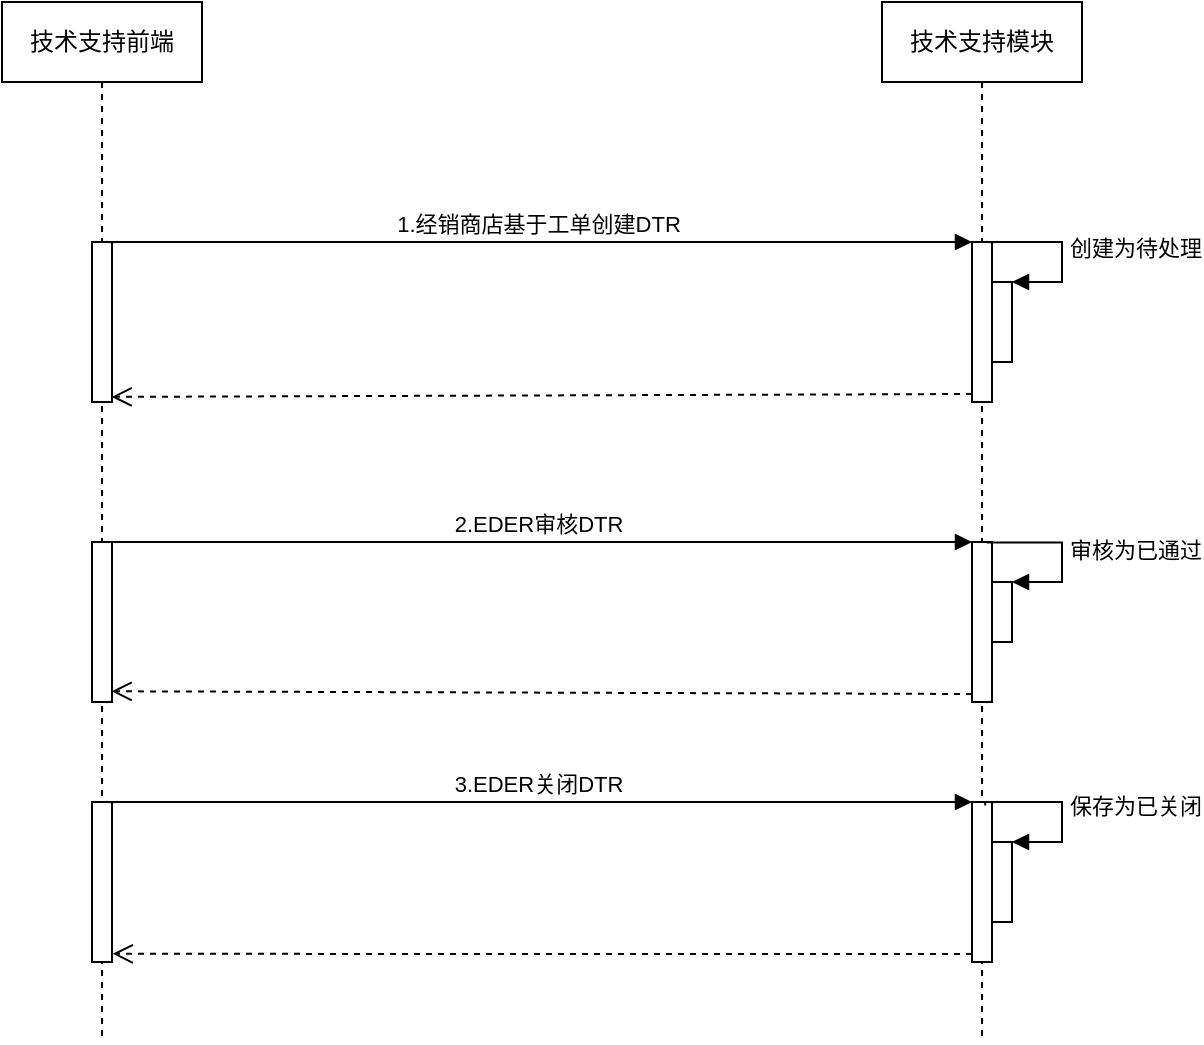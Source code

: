 <mxfile version="16.1.4" type="github" pages="4">
  <diagram id="cKsRXHx9oW5TLlW4O9Td" name="DTR时序图">
    <mxGraphModel dx="1038" dy="579" grid="1" gridSize="10" guides="1" tooltips="1" connect="1" arrows="1" fold="1" page="1" pageScale="1" pageWidth="827" pageHeight="1169" math="0" shadow="0">
      <root>
        <mxCell id="IoVDs216V9Fv6QdhzG9g-0" />
        <mxCell id="IoVDs216V9Fv6QdhzG9g-1" parent="IoVDs216V9Fv6QdhzG9g-0" />
        <mxCell id="D7KoAtK2fCVZ2LbQlsdI-1" value="技术支持模块" style="shape=umlLifeline;perimeter=lifelinePerimeter;whiteSpace=wrap;html=1;container=1;collapsible=0;recursiveResize=0;outlineConnect=0;" parent="IoVDs216V9Fv6QdhzG9g-1" vertex="1">
          <mxGeometry x="520" y="80" width="100" height="520" as="geometry" />
        </mxCell>
        <mxCell id="D7KoAtK2fCVZ2LbQlsdI-4" value="" style="html=1;points=[];perimeter=orthogonalPerimeter;" parent="D7KoAtK2fCVZ2LbQlsdI-1" vertex="1">
          <mxGeometry x="45" y="120" width="10" height="80" as="geometry" />
        </mxCell>
        <mxCell id="D7KoAtK2fCVZ2LbQlsdI-7" value="" style="html=1;points=[];perimeter=orthogonalPerimeter;" parent="D7KoAtK2fCVZ2LbQlsdI-1" vertex="1">
          <mxGeometry x="55" y="140" width="10" height="40" as="geometry" />
        </mxCell>
        <mxCell id="D7KoAtK2fCVZ2LbQlsdI-8" value="创建为待处理" style="edgeStyle=orthogonalEdgeStyle;html=1;align=left;spacingLeft=2;endArrow=block;rounded=0;entryX=1;entryY=0;exitX=0.5;exitY=0;exitDx=0;exitDy=0;exitPerimeter=0;" parent="D7KoAtK2fCVZ2LbQlsdI-1" source="D7KoAtK2fCVZ2LbQlsdI-4" target="D7KoAtK2fCVZ2LbQlsdI-7" edge="1">
          <mxGeometry relative="1" as="geometry">
            <mxPoint x="60" y="120" as="sourcePoint" />
            <Array as="points">
              <mxPoint x="90" y="120" />
              <mxPoint x="90" y="140" />
            </Array>
          </mxGeometry>
        </mxCell>
        <mxCell id="D7KoAtK2fCVZ2LbQlsdI-10" value="" style="html=1;points=[];perimeter=orthogonalPerimeter;" parent="D7KoAtK2fCVZ2LbQlsdI-1" vertex="1">
          <mxGeometry x="45" y="270" width="10" height="80" as="geometry" />
        </mxCell>
        <mxCell id="D7KoAtK2fCVZ2LbQlsdI-13" value="" style="html=1;points=[];perimeter=orthogonalPerimeter;" parent="D7KoAtK2fCVZ2LbQlsdI-1" vertex="1">
          <mxGeometry x="55" y="290" width="10" height="30" as="geometry" />
        </mxCell>
        <mxCell id="D7KoAtK2fCVZ2LbQlsdI-14" value="审核为已通过" style="edgeStyle=orthogonalEdgeStyle;html=1;align=left;spacingLeft=2;endArrow=block;rounded=0;entryX=1;entryY=0;exitX=0.74;exitY=0.003;exitDx=0;exitDy=0;exitPerimeter=0;" parent="D7KoAtK2fCVZ2LbQlsdI-1" source="D7KoAtK2fCVZ2LbQlsdI-10" target="D7KoAtK2fCVZ2LbQlsdI-13" edge="1">
          <mxGeometry relative="1" as="geometry">
            <mxPoint x="60" y="270" as="sourcePoint" />
            <Array as="points">
              <mxPoint x="90" y="270" />
              <mxPoint x="90" y="290" />
            </Array>
          </mxGeometry>
        </mxCell>
        <mxCell id="3Ea_n9vXRoeiK_nbZApz-11" value="" style="html=1;points=[];perimeter=orthogonalPerimeter;gradientColor=none;" parent="D7KoAtK2fCVZ2LbQlsdI-1" vertex="1">
          <mxGeometry x="45" y="400" width="10" height="80" as="geometry" />
        </mxCell>
        <mxCell id="3Ea_n9vXRoeiK_nbZApz-14" value="" style="html=1;points=[];perimeter=orthogonalPerimeter;gradientColor=none;" parent="D7KoAtK2fCVZ2LbQlsdI-1" vertex="1">
          <mxGeometry x="55" y="420" width="10" height="40" as="geometry" />
        </mxCell>
        <mxCell id="3Ea_n9vXRoeiK_nbZApz-15" value="保存为已关闭" style="edgeStyle=orthogonalEdgeStyle;html=1;align=left;spacingLeft=2;endArrow=block;rounded=0;entryX=1;entryY=0;exitX=0.66;exitY=0.022;exitDx=0;exitDy=0;exitPerimeter=0;" parent="D7KoAtK2fCVZ2LbQlsdI-1" source="3Ea_n9vXRoeiK_nbZApz-11" target="3Ea_n9vXRoeiK_nbZApz-14" edge="1">
          <mxGeometry relative="1" as="geometry">
            <mxPoint x="60" y="400" as="sourcePoint" />
            <Array as="points">
              <mxPoint x="52" y="400" />
              <mxPoint x="90" y="400" />
              <mxPoint x="90" y="420" />
            </Array>
          </mxGeometry>
        </mxCell>
        <mxCell id="D7KoAtK2fCVZ2LbQlsdI-2" value="技术支持前端" style="shape=umlLifeline;perimeter=lifelinePerimeter;whiteSpace=wrap;html=1;container=1;collapsible=0;recursiveResize=0;outlineConnect=0;" parent="IoVDs216V9Fv6QdhzG9g-1" vertex="1">
          <mxGeometry x="80" y="80" width="100" height="520" as="geometry" />
        </mxCell>
        <mxCell id="D7KoAtK2fCVZ2LbQlsdI-3" value="" style="html=1;points=[];perimeter=orthogonalPerimeter;" parent="D7KoAtK2fCVZ2LbQlsdI-2" vertex="1">
          <mxGeometry x="45" y="120" width="10" height="80" as="geometry" />
        </mxCell>
        <mxCell id="D7KoAtK2fCVZ2LbQlsdI-9" value="" style="html=1;points=[];perimeter=orthogonalPerimeter;" parent="D7KoAtK2fCVZ2LbQlsdI-2" vertex="1">
          <mxGeometry x="45" y="270" width="10" height="80" as="geometry" />
        </mxCell>
        <mxCell id="3Ea_n9vXRoeiK_nbZApz-10" value="" style="html=1;points=[];perimeter=orthogonalPerimeter;gradientColor=none;" parent="D7KoAtK2fCVZ2LbQlsdI-2" vertex="1">
          <mxGeometry x="45" y="400" width="10" height="80" as="geometry" />
        </mxCell>
        <mxCell id="D7KoAtK2fCVZ2LbQlsdI-5" value="1.经销商店基于工单创建DTR" style="html=1;verticalAlign=bottom;endArrow=block;entryX=0;entryY=0;rounded=0;" parent="IoVDs216V9Fv6QdhzG9g-1" target="D7KoAtK2fCVZ2LbQlsdI-4" edge="1">
          <mxGeometry relative="1" as="geometry">
            <mxPoint x="130" y="200" as="sourcePoint" />
          </mxGeometry>
        </mxCell>
        <mxCell id="D7KoAtK2fCVZ2LbQlsdI-6" value="" style="html=1;verticalAlign=bottom;endArrow=open;dashed=1;endSize=8;exitX=0;exitY=0.95;rounded=0;entryX=0.98;entryY=0.968;entryDx=0;entryDy=0;entryPerimeter=0;" parent="IoVDs216V9Fv6QdhzG9g-1" source="D7KoAtK2fCVZ2LbQlsdI-4" target="D7KoAtK2fCVZ2LbQlsdI-3" edge="1">
          <mxGeometry relative="1" as="geometry">
            <mxPoint x="130" y="276" as="targetPoint" />
          </mxGeometry>
        </mxCell>
        <mxCell id="D7KoAtK2fCVZ2LbQlsdI-11" value="2.EDER审核DTR" style="html=1;verticalAlign=bottom;endArrow=block;entryX=0;entryY=0;rounded=0;" parent="IoVDs216V9Fv6QdhzG9g-1" target="D7KoAtK2fCVZ2LbQlsdI-10" edge="1">
          <mxGeometry relative="1" as="geometry">
            <mxPoint x="130" y="350" as="sourcePoint" />
          </mxGeometry>
        </mxCell>
        <mxCell id="D7KoAtK2fCVZ2LbQlsdI-12" value="" style="html=1;verticalAlign=bottom;endArrow=open;dashed=1;endSize=8;exitX=0;exitY=0.95;rounded=0;entryX=0.98;entryY=0.933;entryDx=0;entryDy=0;entryPerimeter=0;" parent="IoVDs216V9Fv6QdhzG9g-1" source="D7KoAtK2fCVZ2LbQlsdI-10" target="D7KoAtK2fCVZ2LbQlsdI-9" edge="1">
          <mxGeometry relative="1" as="geometry">
            <mxPoint x="130" y="426" as="targetPoint" />
          </mxGeometry>
        </mxCell>
        <mxCell id="3Ea_n9vXRoeiK_nbZApz-12" value="3.EDER关闭DTR" style="html=1;verticalAlign=bottom;endArrow=block;entryX=0;entryY=0;rounded=0;" parent="IoVDs216V9Fv6QdhzG9g-1" target="3Ea_n9vXRoeiK_nbZApz-11" edge="1">
          <mxGeometry relative="1" as="geometry">
            <mxPoint x="130" y="480" as="sourcePoint" />
          </mxGeometry>
        </mxCell>
        <mxCell id="3Ea_n9vXRoeiK_nbZApz-13" value="" style="html=1;verticalAlign=bottom;endArrow=open;dashed=1;endSize=8;exitX=0;exitY=0.95;rounded=0;entryX=1.033;entryY=0.949;entryDx=0;entryDy=0;entryPerimeter=0;" parent="IoVDs216V9Fv6QdhzG9g-1" source="3Ea_n9vXRoeiK_nbZApz-11" target="3Ea_n9vXRoeiK_nbZApz-10" edge="1">
          <mxGeometry relative="1" as="geometry">
            <mxPoint x="130" y="556" as="targetPoint" />
          </mxGeometry>
        </mxCell>
      </root>
    </mxGraphModel>
  </diagram>
  <diagram id="V0s0wlpr_3-9tdm5yaTr" name="DTR聚合根">
    <mxGraphModel dx="1038" dy="579" grid="1" gridSize="10" guides="1" tooltips="1" connect="1" arrows="1" fold="1" page="0" pageScale="1" pageWidth="827" pageHeight="1169" background="none" math="0" shadow="0">
      <root>
        <mxCell id="WmhHNf8XsClNrqrAS_oT-0" />
        <mxCell id="WmhHNf8XsClNrqrAS_oT-1" parent="WmhHNf8XsClNrqrAS_oT-0" />
        <mxCell id="WmhHNf8XsClNrqrAS_oT-33" value="DTR信息" style="shape=table;startSize=30;container=1;collapsible=1;childLayout=tableLayout;fixedRows=1;rowLines=0;fontStyle=1;align=center;resizeLast=1;rounded=1;fillColor=#994C00;strokeColor=#6D1F00;swimlaneLine=1;fontColor=#ffffff;" parent="WmhHNf8XsClNrqrAS_oT-1" vertex="1">
          <mxGeometry x="310" y="10" width="180" height="520" as="geometry" />
        </mxCell>
        <mxCell id="WmhHNf8XsClNrqrAS_oT-34" value="" style="shape=partialRectangle;collapsible=0;dropTarget=0;pointerEvents=0;fillColor=#994C00;top=0;left=0;bottom=0;right=0;points=[[0,0.5],[1,0.5]];portConstraint=eastwest;strokeColor=#6D1F00;rounded=1;fontColor=#ffffff;" parent="WmhHNf8XsClNrqrAS_oT-33" vertex="1">
          <mxGeometry y="30" width="180" height="30" as="geometry" />
        </mxCell>
        <mxCell id="WmhHNf8XsClNrqrAS_oT-35" value="" style="shape=partialRectangle;connectable=0;fillColor=#994C00;top=0;left=0;bottom=0;right=0;editable=1;overflow=hidden;strokeColor=#6D1F00;rounded=1;fontColor=#ffffff;" parent="WmhHNf8XsClNrqrAS_oT-34" vertex="1">
          <mxGeometry width="30" height="30" as="geometry">
            <mxRectangle width="30" height="30" as="alternateBounds" />
          </mxGeometry>
        </mxCell>
        <mxCell id="WmhHNf8XsClNrqrAS_oT-36" value="DTR处理状态（通过，暂存等）" style="shape=partialRectangle;connectable=0;fillColor=#994C00;top=0;left=0;bottom=0;right=0;align=left;spacingLeft=6;overflow=hidden;strokeColor=#6D1F00;rounded=1;fontColor=#ffffff;" parent="WmhHNf8XsClNrqrAS_oT-34" vertex="1">
          <mxGeometry x="30" width="150" height="30" as="geometry">
            <mxRectangle width="150" height="30" as="alternateBounds" />
          </mxGeometry>
        </mxCell>
        <mxCell id="WmhHNf8XsClNrqrAS_oT-37" style="shape=partialRectangle;collapsible=0;dropTarget=0;pointerEvents=0;fillColor=#994C00;top=0;left=0;bottom=0;right=0;points=[[0,0.5],[1,0.5]];portConstraint=eastwest;strokeColor=#6D1F00;rounded=1;fontColor=#ffffff;" parent="WmhHNf8XsClNrqrAS_oT-33" vertex="1">
          <mxGeometry y="60" width="180" height="30" as="geometry" />
        </mxCell>
        <mxCell id="WmhHNf8XsClNrqrAS_oT-38" value="FK" style="shape=partialRectangle;connectable=0;fillColor=#994C00;top=0;left=0;bottom=0;right=0;editable=1;overflow=hidden;strokeColor=#6D1F00;rounded=1;fontStyle=1;fontColor=#ffffff;" parent="WmhHNf8XsClNrqrAS_oT-37" vertex="1">
          <mxGeometry width="30" height="30" as="geometry">
            <mxRectangle width="30" height="30" as="alternateBounds" />
          </mxGeometry>
        </mxCell>
        <mxCell id="WmhHNf8XsClNrqrAS_oT-39" value="工单ID                     " style="shape=partialRectangle;connectable=0;fillColor=#994C00;top=0;left=0;bottom=0;right=0;align=left;spacingLeft=6;overflow=hidden;strokeColor=#6D1F00;rounded=1;fontStyle=1;fontColor=#ffffff;" parent="WmhHNf8XsClNrqrAS_oT-37" vertex="1">
          <mxGeometry x="30" width="150" height="30" as="geometry">
            <mxRectangle width="150" height="30" as="alternateBounds" />
          </mxGeometry>
        </mxCell>
        <mxCell id="WmhHNf8XsClNrqrAS_oT-40" style="shape=partialRectangle;collapsible=0;dropTarget=0;pointerEvents=0;fillColor=#994C00;top=0;left=0;bottom=0;right=0;points=[[0,0.5],[1,0.5]];portConstraint=eastwest;strokeColor=#6D1F00;rounded=1;fontColor=#ffffff;" parent="WmhHNf8XsClNrqrAS_oT-33" vertex="1">
          <mxGeometry y="90" width="180" height="30" as="geometry" />
        </mxCell>
        <mxCell id="WmhHNf8XsClNrqrAS_oT-41" style="shape=partialRectangle;connectable=0;fillColor=#994C00;top=0;left=0;bottom=0;right=0;editable=1;overflow=hidden;strokeColor=#6D1F00;rounded=1;fontColor=#ffffff;" parent="WmhHNf8XsClNrqrAS_oT-40" vertex="1">
          <mxGeometry width="30" height="30" as="geometry">
            <mxRectangle width="30" height="30" as="alternateBounds" />
          </mxGeometry>
        </mxCell>
        <mxCell id="WmhHNf8XsClNrqrAS_oT-42" value="经销商店" style="shape=partialRectangle;connectable=0;fillColor=#994C00;top=0;left=0;bottom=0;right=0;align=left;spacingLeft=6;overflow=hidden;strokeColor=#6D1F00;rounded=1;fontColor=#ffffff;" parent="WmhHNf8XsClNrqrAS_oT-40" vertex="1">
          <mxGeometry x="30" width="150" height="30" as="geometry">
            <mxRectangle width="150" height="30" as="alternateBounds" />
          </mxGeometry>
        </mxCell>
        <mxCell id="WmhHNf8XsClNrqrAS_oT-43" style="shape=partialRectangle;collapsible=0;dropTarget=0;pointerEvents=0;fillColor=#994C00;top=0;left=0;bottom=0;right=0;points=[[0,0.5],[1,0.5]];portConstraint=eastwest;strokeColor=#6D1F00;rounded=1;fontColor=#ffffff;" parent="WmhHNf8XsClNrqrAS_oT-33" vertex="1">
          <mxGeometry y="120" width="180" height="30" as="geometry" />
        </mxCell>
        <mxCell id="WmhHNf8XsClNrqrAS_oT-44" style="shape=partialRectangle;connectable=0;fillColor=#994C00;top=0;left=0;bottom=0;right=0;editable=1;overflow=hidden;strokeColor=#6D1F00;rounded=1;fontColor=#ffffff;" parent="WmhHNf8XsClNrqrAS_oT-43" vertex="1">
          <mxGeometry width="30" height="30" as="geometry">
            <mxRectangle width="30" height="30" as="alternateBounds" />
          </mxGeometry>
        </mxCell>
        <mxCell id="WmhHNf8XsClNrqrAS_oT-45" value="车牌号" style="shape=partialRectangle;connectable=0;fillColor=#994C00;top=0;left=0;bottom=0;right=0;align=left;spacingLeft=6;overflow=hidden;strokeColor=#6D1F00;rounded=1;fontColor=#ffffff;" parent="WmhHNf8XsClNrqrAS_oT-43" vertex="1">
          <mxGeometry x="30" width="150" height="30" as="geometry">
            <mxRectangle width="150" height="30" as="alternateBounds" />
          </mxGeometry>
        </mxCell>
        <mxCell id="WmhHNf8XsClNrqrAS_oT-46" style="shape=partialRectangle;collapsible=0;dropTarget=0;pointerEvents=0;fillColor=#994C00;top=0;left=0;bottom=0;right=0;points=[[0,0.5],[1,0.5]];portConstraint=eastwest;strokeColor=#6D1F00;rounded=1;fontColor=#ffffff;" parent="WmhHNf8XsClNrqrAS_oT-33" vertex="1">
          <mxGeometry y="150" width="180" height="30" as="geometry" />
        </mxCell>
        <mxCell id="WmhHNf8XsClNrqrAS_oT-47" style="shape=partialRectangle;connectable=0;fillColor=#994C00;top=0;left=0;bottom=0;right=0;editable=1;overflow=hidden;strokeColor=#6D1F00;rounded=1;fontColor=#ffffff;" parent="WmhHNf8XsClNrqrAS_oT-46" vertex="1">
          <mxGeometry width="30" height="30" as="geometry">
            <mxRectangle width="30" height="30" as="alternateBounds" />
          </mxGeometry>
        </mxCell>
        <mxCell id="WmhHNf8XsClNrqrAS_oT-48" value="故障日期" style="shape=partialRectangle;connectable=0;fillColor=#994C00;top=0;left=0;bottom=0;right=0;align=left;spacingLeft=6;overflow=hidden;strokeColor=#6D1F00;rounded=1;fontColor=#ffffff;" parent="WmhHNf8XsClNrqrAS_oT-46" vertex="1">
          <mxGeometry x="30" width="150" height="30" as="geometry">
            <mxRectangle width="150" height="30" as="alternateBounds" />
          </mxGeometry>
        </mxCell>
        <mxCell id="WmhHNf8XsClNrqrAS_oT-49" style="shape=partialRectangle;collapsible=0;dropTarget=0;pointerEvents=0;fillColor=#994C00;top=0;left=0;bottom=0;right=0;points=[[0,0.5],[1,0.5]];portConstraint=eastwest;strokeColor=#6D1F00;rounded=1;fontColor=#ffffff;" parent="WmhHNf8XsClNrqrAS_oT-33" vertex="1">
          <mxGeometry y="180" width="180" height="30" as="geometry" />
        </mxCell>
        <mxCell id="WmhHNf8XsClNrqrAS_oT-50" style="shape=partialRectangle;connectable=0;fillColor=#994C00;top=0;left=0;bottom=0;right=0;editable=1;overflow=hidden;strokeColor=#6D1F00;rounded=1;fontColor=#ffffff;" parent="WmhHNf8XsClNrqrAS_oT-49" vertex="1">
          <mxGeometry width="30" height="30" as="geometry">
            <mxRectangle width="30" height="30" as="alternateBounds" />
          </mxGeometry>
        </mxCell>
        <mxCell id="WmhHNf8XsClNrqrAS_oT-51" value="报告日期" style="shape=partialRectangle;connectable=0;fillColor=#994C00;top=0;left=0;bottom=0;right=0;align=left;spacingLeft=6;overflow=hidden;strokeColor=#6D1F00;rounded=1;fontColor=#ffffff;" parent="WmhHNf8XsClNrqrAS_oT-49" vertex="1">
          <mxGeometry x="30" width="150" height="30" as="geometry">
            <mxRectangle width="150" height="30" as="alternateBounds" />
          </mxGeometry>
        </mxCell>
        <mxCell id="WmhHNf8XsClNrqrAS_oT-52" style="shape=partialRectangle;collapsible=0;dropTarget=0;pointerEvents=0;fillColor=#994C00;top=0;left=0;bottom=0;right=0;points=[[0,0.5],[1,0.5]];portConstraint=eastwest;strokeColor=#6D1F00;rounded=1;fontColor=#ffffff;" parent="WmhHNf8XsClNrqrAS_oT-33" vertex="1">
          <mxGeometry y="210" width="180" height="30" as="geometry" />
        </mxCell>
        <mxCell id="WmhHNf8XsClNrqrAS_oT-53" style="shape=partialRectangle;connectable=0;fillColor=#994C00;top=0;left=0;bottom=0;right=0;editable=1;overflow=hidden;strokeColor=#6D1F00;rounded=1;fontColor=#ffffff;" parent="WmhHNf8XsClNrqrAS_oT-52" vertex="1">
          <mxGeometry width="30" height="30" as="geometry">
            <mxRectangle width="30" height="30" as="alternateBounds" />
          </mxGeometry>
        </mxCell>
        <mxCell id="WmhHNf8XsClNrqrAS_oT-54" value="报告人" style="shape=partialRectangle;connectable=0;fillColor=#994C00;top=0;left=0;bottom=0;right=0;align=left;spacingLeft=6;overflow=hidden;strokeColor=#6D1F00;rounded=1;fontColor=#ffffff;" parent="WmhHNf8XsClNrqrAS_oT-52" vertex="1">
          <mxGeometry x="30" width="150" height="30" as="geometry">
            <mxRectangle width="150" height="30" as="alternateBounds" />
          </mxGeometry>
        </mxCell>
        <mxCell id="WmhHNf8XsClNrqrAS_oT-55" style="shape=partialRectangle;collapsible=0;dropTarget=0;pointerEvents=0;fillColor=#994C00;top=0;left=0;bottom=0;right=0;points=[[0,0.5],[1,0.5]];portConstraint=eastwest;strokeColor=#6D1F00;rounded=1;fontColor=#ffffff;" parent="WmhHNf8XsClNrqrAS_oT-33" vertex="1">
          <mxGeometry y="240" width="180" height="30" as="geometry" />
        </mxCell>
        <mxCell id="WmhHNf8XsClNrqrAS_oT-56" style="shape=partialRectangle;connectable=0;fillColor=#994C00;top=0;left=0;bottom=0;right=0;editable=1;overflow=hidden;strokeColor=#6D1F00;rounded=1;fontColor=#ffffff;" parent="WmhHNf8XsClNrqrAS_oT-55" vertex="1">
          <mxGeometry width="30" height="30" as="geometry">
            <mxRectangle width="30" height="30" as="alternateBounds" />
          </mxGeometry>
        </mxCell>
        <mxCell id="WmhHNf8XsClNrqrAS_oT-57" value="车型" style="shape=partialRectangle;connectable=0;fillColor=#994C00;top=0;left=0;bottom=0;right=0;align=left;spacingLeft=6;overflow=hidden;strokeColor=#6D1F00;rounded=1;fontColor=#ffffff;" parent="WmhHNf8XsClNrqrAS_oT-55" vertex="1">
          <mxGeometry x="30" width="150" height="30" as="geometry">
            <mxRectangle width="150" height="30" as="alternateBounds" />
          </mxGeometry>
        </mxCell>
        <mxCell id="WmhHNf8XsClNrqrAS_oT-58" style="shape=partialRectangle;collapsible=0;dropTarget=0;pointerEvents=0;fillColor=#994C00;top=0;left=0;bottom=0;right=0;points=[[0,0.5],[1,0.5]];portConstraint=eastwest;strokeColor=#6D1F00;rounded=1;fontColor=#ffffff;" parent="WmhHNf8XsClNrqrAS_oT-33" vertex="1">
          <mxGeometry y="270" width="180" height="30" as="geometry" />
        </mxCell>
        <mxCell id="WmhHNf8XsClNrqrAS_oT-59" style="shape=partialRectangle;connectable=0;fillColor=#994C00;top=0;left=0;bottom=0;right=0;editable=1;overflow=hidden;strokeColor=#6D1F00;rounded=1;fontColor=#ffffff;" parent="WmhHNf8XsClNrqrAS_oT-58" vertex="1">
          <mxGeometry width="30" height="30" as="geometry">
            <mxRectangle width="30" height="30" as="alternateBounds" />
          </mxGeometry>
        </mxCell>
        <mxCell id="WmhHNf8XsClNrqrAS_oT-60" value="行驶里程" style="shape=partialRectangle;connectable=0;fillColor=#994C00;top=0;left=0;bottom=0;right=0;align=left;spacingLeft=6;overflow=hidden;strokeColor=#6D1F00;rounded=1;fontColor=#ffffff;" parent="WmhHNf8XsClNrqrAS_oT-58" vertex="1">
          <mxGeometry x="30" width="150" height="30" as="geometry">
            <mxRectangle width="150" height="30" as="alternateBounds" />
          </mxGeometry>
        </mxCell>
        <mxCell id="WmhHNf8XsClNrqrAS_oT-61" style="shape=partialRectangle;collapsible=0;dropTarget=0;pointerEvents=0;fillColor=#994C00;top=0;left=0;bottom=0;right=0;points=[[0,0.5],[1,0.5]];portConstraint=eastwest;strokeColor=#6D1F00;rounded=1;fontColor=#ffffff;" parent="WmhHNf8XsClNrqrAS_oT-33" vertex="1">
          <mxGeometry y="300" width="180" height="30" as="geometry" />
        </mxCell>
        <mxCell id="WmhHNf8XsClNrqrAS_oT-62" style="shape=partialRectangle;connectable=0;fillColor=#994C00;top=0;left=0;bottom=0;right=0;editable=1;overflow=hidden;strokeColor=#6D1F00;rounded=1;fontColor=#ffffff;" parent="WmhHNf8XsClNrqrAS_oT-61" vertex="1">
          <mxGeometry width="30" height="30" as="geometry">
            <mxRectangle width="30" height="30" as="alternateBounds" />
          </mxGeometry>
        </mxCell>
        <mxCell id="WmhHNf8XsClNrqrAS_oT-63" value="原始损坏零件编号（代表）" style="shape=partialRectangle;connectable=0;fillColor=#994C00;top=0;left=0;bottom=0;right=0;align=left;spacingLeft=6;overflow=hidden;strokeColor=#6D1F00;rounded=1;fontColor=#ffffff;" parent="WmhHNf8XsClNrqrAS_oT-61" vertex="1">
          <mxGeometry x="30" width="150" height="30" as="geometry">
            <mxRectangle width="150" height="30" as="alternateBounds" />
          </mxGeometry>
        </mxCell>
        <mxCell id="WmhHNf8XsClNrqrAS_oT-64" style="shape=partialRectangle;collapsible=0;dropTarget=0;pointerEvents=0;fillColor=#994C00;top=0;left=0;bottom=0;right=0;points=[[0,0.5],[1,0.5]];portConstraint=eastwest;strokeColor=#6D1F00;rounded=1;fontColor=#ffffff;" parent="WmhHNf8XsClNrqrAS_oT-33" vertex="1">
          <mxGeometry y="330" width="180" height="30" as="geometry" />
        </mxCell>
        <mxCell id="WmhHNf8XsClNrqrAS_oT-65" style="shape=partialRectangle;connectable=0;fillColor=#994C00;top=0;left=0;bottom=0;right=0;editable=1;overflow=hidden;strokeColor=#6D1F00;rounded=1;fontColor=#ffffff;" parent="WmhHNf8XsClNrqrAS_oT-64" vertex="1">
          <mxGeometry width="30" height="30" as="geometry">
            <mxRectangle width="30" height="30" as="alternateBounds" />
          </mxGeometry>
        </mxCell>
        <mxCell id="WmhHNf8XsClNrqrAS_oT-66" value="提交次数" style="shape=partialRectangle;connectable=0;fillColor=#994C00;top=0;left=0;bottom=0;right=0;align=left;spacingLeft=6;overflow=hidden;strokeColor=#6D1F00;rounded=1;fontColor=#ffffff;" parent="WmhHNf8XsClNrqrAS_oT-64" vertex="1">
          <mxGeometry x="30" width="150" height="30" as="geometry">
            <mxRectangle width="150" height="30" as="alternateBounds" />
          </mxGeometry>
        </mxCell>
        <mxCell id="WmhHNf8XsClNrqrAS_oT-67" style="shape=partialRectangle;collapsible=0;dropTarget=0;pointerEvents=0;fillColor=#994C00;top=0;left=0;bottom=0;right=0;points=[[0,0.5],[1,0.5]];portConstraint=eastwest;strokeColor=#6D1F00;rounded=1;fontColor=#ffffff;" parent="WmhHNf8XsClNrqrAS_oT-33" vertex="1">
          <mxGeometry y="360" width="180" height="40" as="geometry" />
        </mxCell>
        <mxCell id="WmhHNf8XsClNrqrAS_oT-68" value="FK" style="shape=partialRectangle;connectable=0;fillColor=#994C00;top=0;left=0;bottom=0;right=0;editable=1;overflow=hidden;strokeColor=#6D1F00;rounded=1;fontStyle=1;fontColor=#ffffff;" parent="WmhHNf8XsClNrqrAS_oT-67" vertex="1">
          <mxGeometry width="30" height="40" as="geometry">
            <mxRectangle width="30" height="40" as="alternateBounds" />
          </mxGeometry>
        </mxCell>
        <mxCell id="WmhHNf8XsClNrqrAS_oT-69" value="担当人                     " style="shape=partialRectangle;connectable=0;fillColor=#994C00;top=0;left=0;bottom=0;right=0;align=left;spacingLeft=6;overflow=hidden;strokeColor=#6D1F00;rounded=1;fontStyle=1;fontColor=#ffffff;" parent="WmhHNf8XsClNrqrAS_oT-67" vertex="1">
          <mxGeometry x="30" width="150" height="40" as="geometry">
            <mxRectangle width="150" height="40" as="alternateBounds" />
          </mxGeometry>
        </mxCell>
        <mxCell id="WmhHNf8XsClNrqrAS_oT-70" style="shape=partialRectangle;collapsible=0;dropTarget=0;pointerEvents=0;fillColor=#994C00;top=0;left=0;bottom=0;right=0;points=[[0,0.5],[1,0.5]];portConstraint=eastwest;strokeColor=#6D1F00;rounded=1;fontColor=#ffffff;" parent="WmhHNf8XsClNrqrAS_oT-33" vertex="1">
          <mxGeometry y="400" width="180" height="30" as="geometry" />
        </mxCell>
        <mxCell id="WmhHNf8XsClNrqrAS_oT-71" style="shape=partialRectangle;connectable=0;fillColor=#994C00;top=0;left=0;bottom=0;right=0;editable=1;overflow=hidden;strokeColor=#6D1F00;rounded=1;fontColor=#ffffff;" parent="WmhHNf8XsClNrqrAS_oT-70" vertex="1">
          <mxGeometry width="30" height="30" as="geometry">
            <mxRectangle width="30" height="30" as="alternateBounds" />
          </mxGeometry>
        </mxCell>
        <mxCell id="WmhHNf8XsClNrqrAS_oT-72" value="议案相关" style="shape=partialRectangle;connectable=0;fillColor=#994C00;top=0;left=0;bottom=0;right=0;align=left;spacingLeft=6;overflow=hidden;strokeColor=#6D1F00;rounded=1;fontColor=#ffffff;" parent="WmhHNf8XsClNrqrAS_oT-70" vertex="1">
          <mxGeometry x="30" width="150" height="30" as="geometry">
            <mxRectangle width="150" height="30" as="alternateBounds" />
          </mxGeometry>
        </mxCell>
        <mxCell id="WmhHNf8XsClNrqrAS_oT-73" style="shape=partialRectangle;collapsible=0;dropTarget=0;pointerEvents=0;fillColor=#994C00;top=0;left=0;bottom=0;right=0;points=[[0,0.5],[1,0.5]];portConstraint=eastwest;strokeColor=#6D1F00;rounded=1;fontColor=#ffffff;" parent="WmhHNf8XsClNrqrAS_oT-33" vertex="1">
          <mxGeometry y="430" width="180" height="30" as="geometry" />
        </mxCell>
        <mxCell id="WmhHNf8XsClNrqrAS_oT-74" style="shape=partialRectangle;connectable=0;fillColor=#994C00;top=0;left=0;bottom=0;right=0;editable=1;overflow=hidden;strokeColor=#6D1F00;rounded=1;fontColor=#ffffff;" parent="WmhHNf8XsClNrqrAS_oT-73" vertex="1">
          <mxGeometry width="30" height="30" as="geometry">
            <mxRectangle width="30" height="30" as="alternateBounds" />
          </mxGeometry>
        </mxCell>
        <mxCell id="WmhHNf8XsClNrqrAS_oT-75" value="DTR类别(是否简易DTR)" style="shape=partialRectangle;connectable=0;fillColor=#994C00;top=0;left=0;bottom=0;right=0;align=left;spacingLeft=6;overflow=hidden;strokeColor=#6D1F00;rounded=1;fontColor=#ffffff;" parent="WmhHNf8XsClNrqrAS_oT-73" vertex="1">
          <mxGeometry x="30" width="150" height="30" as="geometry">
            <mxRectangle width="150" height="30" as="alternateBounds" />
          </mxGeometry>
        </mxCell>
        <mxCell id="WmhHNf8XsClNrqrAS_oT-76" style="shape=partialRectangle;collapsible=0;dropTarget=0;pointerEvents=0;fillColor=#994C00;top=0;left=0;bottom=0;right=0;points=[[0,0.5],[1,0.5]];portConstraint=eastwest;strokeColor=#6D1F00;rounded=1;fontColor=#ffffff;" parent="WmhHNf8XsClNrqrAS_oT-33" vertex="1">
          <mxGeometry y="460" width="180" height="30" as="geometry" />
        </mxCell>
        <mxCell id="WmhHNf8XsClNrqrAS_oT-77" style="shape=partialRectangle;connectable=0;fillColor=#994C00;top=0;left=0;bottom=0;right=0;editable=1;overflow=hidden;strokeColor=#6D1F00;rounded=1;fontColor=#ffffff;" parent="WmhHNf8XsClNrqrAS_oT-76" vertex="1">
          <mxGeometry width="30" height="30" as="geometry">
            <mxRectangle width="30" height="30" as="alternateBounds" />
          </mxGeometry>
        </mxCell>
        <mxCell id="WmhHNf8XsClNrqrAS_oT-78" value="处理意见" style="shape=partialRectangle;connectable=0;fillColor=#994C00;top=0;left=0;bottom=0;right=0;align=left;spacingLeft=6;overflow=hidden;strokeColor=#6D1F00;rounded=1;fontColor=#ffffff;" parent="WmhHNf8XsClNrqrAS_oT-76" vertex="1">
          <mxGeometry x="30" width="150" height="30" as="geometry">
            <mxRectangle width="150" height="30" as="alternateBounds" />
          </mxGeometry>
        </mxCell>
        <mxCell id="WmhHNf8XsClNrqrAS_oT-79" style="shape=partialRectangle;collapsible=0;dropTarget=0;pointerEvents=0;fillColor=#994C00;top=0;left=0;bottom=0;right=0;points=[[0,0.5],[1,0.5]];portConstraint=eastwest;strokeColor=#6D1F00;rounded=1;fontColor=#ffffff;" parent="WmhHNf8XsClNrqrAS_oT-33" vertex="1">
          <mxGeometry y="490" width="180" height="30" as="geometry" />
        </mxCell>
        <mxCell id="WmhHNf8XsClNrqrAS_oT-80" style="shape=partialRectangle;connectable=0;fillColor=#994C00;top=0;left=0;bottom=0;right=0;editable=1;overflow=hidden;strokeColor=#6D1F00;rounded=1;fontColor=#ffffff;" parent="WmhHNf8XsClNrqrAS_oT-79" vertex="1">
          <mxGeometry width="30" height="30" as="geometry">
            <mxRectangle width="30" height="30" as="alternateBounds" />
          </mxGeometry>
        </mxCell>
        <mxCell id="WmhHNf8XsClNrqrAS_oT-81" value="退回原因" style="shape=partialRectangle;connectable=0;fillColor=#994C00;top=0;left=0;bottom=0;right=0;align=left;spacingLeft=6;overflow=hidden;strokeColor=#6D1F00;rounded=1;fontColor=#ffffff;" parent="WmhHNf8XsClNrqrAS_oT-79" vertex="1">
          <mxGeometry x="30" width="150" height="30" as="geometry">
            <mxRectangle width="150" height="30" as="alternateBounds" />
          </mxGeometry>
        </mxCell>
        <mxCell id="WmhHNf8XsClNrqrAS_oT-82" value="担当配置" style="shape=table;startSize=30;container=1;collapsible=1;childLayout=tableLayout;fixedRows=1;rowLines=0;fontStyle=1;align=center;resizeLast=1;rounded=1;fillColor=#dae8fc;strokeColor=#6c8ebf;" parent="WmhHNf8XsClNrqrAS_oT-1" vertex="1">
          <mxGeometry x="560" y="300" width="180" height="150" as="geometry" />
        </mxCell>
        <mxCell id="WmhHNf8XsClNrqrAS_oT-83" value="" style="shape=partialRectangle;collapsible=0;dropTarget=0;pointerEvents=0;fillColor=#dae8fc;top=0;left=0;bottom=0;right=0;points=[[0,0.5],[1,0.5]];portConstraint=eastwest;rounded=1;strokeColor=#6c8ebf;" parent="WmhHNf8XsClNrqrAS_oT-82" vertex="1">
          <mxGeometry y="30" width="180" height="30" as="geometry" />
        </mxCell>
        <mxCell id="WmhHNf8XsClNrqrAS_oT-84" value="FK" style="shape=partialRectangle;connectable=0;fillColor=#dae8fc;top=0;left=0;bottom=0;right=0;editable=1;overflow=hidden;rounded=1;fontStyle=1;strokeColor=#6c8ebf;" parent="WmhHNf8XsClNrqrAS_oT-83" vertex="1">
          <mxGeometry width="30" height="30" as="geometry">
            <mxRectangle width="30" height="30" as="alternateBounds" />
          </mxGeometry>
        </mxCell>
        <mxCell id="WmhHNf8XsClNrqrAS_oT-85" value="担当人              " style="shape=partialRectangle;connectable=0;fillColor=#dae8fc;top=0;left=0;bottom=0;right=0;align=left;spacingLeft=6;overflow=hidden;rounded=1;fontStyle=1;strokeColor=#6c8ebf;" parent="WmhHNf8XsClNrqrAS_oT-83" vertex="1">
          <mxGeometry x="30" width="150" height="30" as="geometry">
            <mxRectangle width="150" height="30" as="alternateBounds" />
          </mxGeometry>
        </mxCell>
        <mxCell id="WmhHNf8XsClNrqrAS_oT-86" value="" style="shape=partialRectangle;collapsible=0;dropTarget=0;pointerEvents=0;fillColor=#dae8fc;top=0;left=0;bottom=0;right=0;points=[[0,0.5],[1,0.5]];portConstraint=eastwest;rounded=1;strokeColor=#6c8ebf;" parent="WmhHNf8XsClNrqrAS_oT-82" vertex="1">
          <mxGeometry y="60" width="180" height="30" as="geometry" />
        </mxCell>
        <mxCell id="WmhHNf8XsClNrqrAS_oT-87" value="" style="shape=partialRectangle;connectable=0;fillColor=#dae8fc;top=0;left=0;bottom=0;right=0;editable=1;overflow=hidden;rounded=1;strokeColor=#6c8ebf;" parent="WmhHNf8XsClNrqrAS_oT-86" vertex="1">
          <mxGeometry width="30" height="30" as="geometry">
            <mxRectangle width="30" height="30" as="alternateBounds" />
          </mxGeometry>
        </mxCell>
        <mxCell id="WmhHNf8XsClNrqrAS_oT-88" value="所属部门" style="shape=partialRectangle;connectable=0;fillColor=#dae8fc;top=0;left=0;bottom=0;right=0;align=left;spacingLeft=6;overflow=hidden;rounded=1;strokeColor=#6c8ebf;" parent="WmhHNf8XsClNrqrAS_oT-86" vertex="1">
          <mxGeometry x="30" width="150" height="30" as="geometry">
            <mxRectangle width="150" height="30" as="alternateBounds" />
          </mxGeometry>
        </mxCell>
        <mxCell id="WmhHNf8XsClNrqrAS_oT-89" style="shape=partialRectangle;collapsible=0;dropTarget=0;pointerEvents=0;fillColor=#dae8fc;top=0;left=0;bottom=0;right=0;points=[[0,0.5],[1,0.5]];portConstraint=eastwest;rounded=1;strokeColor=#6c8ebf;" parent="WmhHNf8XsClNrqrAS_oT-82" vertex="1">
          <mxGeometry y="90" width="180" height="30" as="geometry" />
        </mxCell>
        <mxCell id="WmhHNf8XsClNrqrAS_oT-90" style="shape=partialRectangle;connectable=0;fillColor=#dae8fc;top=0;left=0;bottom=0;right=0;editable=1;overflow=hidden;rounded=1;strokeColor=#6c8ebf;" parent="WmhHNf8XsClNrqrAS_oT-89" vertex="1">
          <mxGeometry width="30" height="30" as="geometry">
            <mxRectangle width="30" height="30" as="alternateBounds" />
          </mxGeometry>
        </mxCell>
        <mxCell id="WmhHNf8XsClNrqrAS_oT-91" value="联系电话" style="shape=partialRectangle;connectable=0;fillColor=#dae8fc;top=0;left=0;bottom=0;right=0;align=left;spacingLeft=6;overflow=hidden;rounded=1;strokeColor=#6c8ebf;" parent="WmhHNf8XsClNrqrAS_oT-89" vertex="1">
          <mxGeometry x="30" width="150" height="30" as="geometry">
            <mxRectangle width="150" height="30" as="alternateBounds" />
          </mxGeometry>
        </mxCell>
        <mxCell id="WmhHNf8XsClNrqrAS_oT-92" style="shape=partialRectangle;collapsible=0;dropTarget=0;pointerEvents=0;fillColor=#dae8fc;top=0;left=0;bottom=0;right=0;points=[[0,0.5],[1,0.5]];portConstraint=eastwest;rounded=1;strokeColor=#6c8ebf;" parent="WmhHNf8XsClNrqrAS_oT-82" vertex="1">
          <mxGeometry y="120" width="180" height="30" as="geometry" />
        </mxCell>
        <mxCell id="WmhHNf8XsClNrqrAS_oT-93" style="shape=partialRectangle;connectable=0;fillColor=#dae8fc;top=0;left=0;bottom=0;right=0;editable=1;overflow=hidden;rounded=1;strokeColor=#6c8ebf;" parent="WmhHNf8XsClNrqrAS_oT-92" vertex="1">
          <mxGeometry width="30" height="30" as="geometry">
            <mxRectangle width="30" height="30" as="alternateBounds" />
          </mxGeometry>
        </mxCell>
        <mxCell id="WmhHNf8XsClNrqrAS_oT-94" value="邮箱地址" style="shape=partialRectangle;connectable=0;fillColor=#dae8fc;top=0;left=0;bottom=0;right=0;align=left;spacingLeft=6;overflow=hidden;rounded=1;strokeColor=#6c8ebf;" parent="WmhHNf8XsClNrqrAS_oT-92" vertex="1">
          <mxGeometry x="30" width="150" height="30" as="geometry">
            <mxRectangle width="150" height="30" as="alternateBounds" />
          </mxGeometry>
        </mxCell>
        <mxCell id="WmhHNf8XsClNrqrAS_oT-95" value="机能" style="shape=table;startSize=30;container=1;collapsible=1;childLayout=tableLayout;fixedRows=1;rowLines=0;fontStyle=1;align=center;resizeLast=1;rounded=1;fillColor=#dae8fc;strokeColor=#6c8ebf;" parent="WmhHNf8XsClNrqrAS_oT-1" vertex="1">
          <mxGeometry x="560" y="500" width="180" height="150" as="geometry" />
        </mxCell>
        <mxCell id="WmhHNf8XsClNrqrAS_oT-96" style="shape=partialRectangle;collapsible=0;dropTarget=0;pointerEvents=0;fillColor=#dae8fc;top=0;left=0;bottom=0;right=0;points=[[0,0.5],[1,0.5]];portConstraint=eastwest;rounded=1;strokeColor=#6c8ebf;" parent="WmhHNf8XsClNrqrAS_oT-95" vertex="1">
          <mxGeometry y="30" width="180" height="30" as="geometry" />
        </mxCell>
        <mxCell id="WmhHNf8XsClNrqrAS_oT-97" value="PK" style="shape=partialRectangle;connectable=0;fillColor=#dae8fc;top=0;left=0;bottom=0;right=0;editable=1;overflow=hidden;rounded=1;fontStyle=1;strokeColor=#6c8ebf;" parent="WmhHNf8XsClNrqrAS_oT-96" vertex="1">
          <mxGeometry width="30" height="30" as="geometry">
            <mxRectangle width="30" height="30" as="alternateBounds" />
          </mxGeometry>
        </mxCell>
        <mxCell id="WmhHNf8XsClNrqrAS_oT-98" value="机能ID                " style="shape=partialRectangle;connectable=0;fillColor=#dae8fc;top=0;left=0;bottom=0;right=0;align=left;spacingLeft=6;overflow=hidden;rounded=1;fontStyle=1;strokeColor=#6c8ebf;" parent="WmhHNf8XsClNrqrAS_oT-96" vertex="1">
          <mxGeometry x="30" width="150" height="30" as="geometry">
            <mxRectangle width="150" height="30" as="alternateBounds" />
          </mxGeometry>
        </mxCell>
        <mxCell id="WmhHNf8XsClNrqrAS_oT-99" style="shape=partialRectangle;collapsible=0;dropTarget=0;pointerEvents=0;fillColor=#dae8fc;top=0;left=0;bottom=0;right=0;points=[[0,0.5],[1,0.5]];portConstraint=eastwest;rounded=1;strokeColor=#6c8ebf;" parent="WmhHNf8XsClNrqrAS_oT-95" vertex="1">
          <mxGeometry y="60" width="180" height="30" as="geometry" />
        </mxCell>
        <mxCell id="WmhHNf8XsClNrqrAS_oT-100" value="FK" style="shape=partialRectangle;connectable=0;fillColor=#dae8fc;top=0;left=0;bottom=0;right=0;editable=1;overflow=hidden;rounded=1;fontStyle=1;strokeColor=#6c8ebf;" parent="WmhHNf8XsClNrqrAS_oT-99" vertex="1">
          <mxGeometry width="30" height="30" as="geometry">
            <mxRectangle width="30" height="30" as="alternateBounds" />
          </mxGeometry>
        </mxCell>
        <mxCell id="WmhHNf8XsClNrqrAS_oT-101" value="担当人             " style="shape=partialRectangle;connectable=0;fillColor=#dae8fc;top=0;left=0;bottom=0;right=0;align=left;spacingLeft=6;overflow=hidden;rounded=1;fontStyle=1;strokeColor=#6c8ebf;" parent="WmhHNf8XsClNrqrAS_oT-99" vertex="1">
          <mxGeometry x="30" width="150" height="30" as="geometry">
            <mxRectangle width="150" height="30" as="alternateBounds" />
          </mxGeometry>
        </mxCell>
        <mxCell id="WmhHNf8XsClNrqrAS_oT-102" value="" style="shape=partialRectangle;collapsible=0;dropTarget=0;pointerEvents=0;fillColor=#dae8fc;top=0;left=0;bottom=0;right=0;points=[[0,0.5],[1,0.5]];portConstraint=eastwest;rounded=1;strokeColor=#6c8ebf;" parent="WmhHNf8XsClNrqrAS_oT-95" vertex="1">
          <mxGeometry y="90" width="180" height="30" as="geometry" />
        </mxCell>
        <mxCell id="WmhHNf8XsClNrqrAS_oT-103" value="" style="shape=partialRectangle;connectable=0;fillColor=#dae8fc;top=0;left=0;bottom=0;right=0;editable=1;overflow=hidden;rounded=1;strokeColor=#6c8ebf;" parent="WmhHNf8XsClNrqrAS_oT-102" vertex="1">
          <mxGeometry width="30" height="30" as="geometry">
            <mxRectangle width="30" height="30" as="alternateBounds" />
          </mxGeometry>
        </mxCell>
        <mxCell id="WmhHNf8XsClNrqrAS_oT-104" value="机能名称" style="shape=partialRectangle;connectable=0;fillColor=#dae8fc;top=0;left=0;bottom=0;right=0;align=left;spacingLeft=6;overflow=hidden;rounded=1;strokeColor=#6c8ebf;" parent="WmhHNf8XsClNrqrAS_oT-102" vertex="1">
          <mxGeometry x="30" width="150" height="30" as="geometry">
            <mxRectangle width="150" height="30" as="alternateBounds" />
          </mxGeometry>
        </mxCell>
        <mxCell id="WmhHNf8XsClNrqrAS_oT-105" value="" style="shape=partialRectangle;collapsible=0;dropTarget=0;pointerEvents=0;fillColor=#dae8fc;top=0;left=0;bottom=0;right=0;points=[[0,0.5],[1,0.5]];portConstraint=eastwest;rounded=1;strokeColor=#6c8ebf;" parent="WmhHNf8XsClNrqrAS_oT-95" vertex="1">
          <mxGeometry y="120" width="180" height="30" as="geometry" />
        </mxCell>
        <mxCell id="WmhHNf8XsClNrqrAS_oT-106" value="" style="shape=partialRectangle;connectable=0;fillColor=#dae8fc;top=0;left=0;bottom=0;right=0;editable=1;overflow=hidden;rounded=1;strokeColor=#6c8ebf;" parent="WmhHNf8XsClNrqrAS_oT-105" vertex="1">
          <mxGeometry width="30" height="30" as="geometry">
            <mxRectangle width="30" height="30" as="alternateBounds" />
          </mxGeometry>
        </mxCell>
        <mxCell id="WmhHNf8XsClNrqrAS_oT-107" value="车系" style="shape=partialRectangle;connectable=0;fillColor=#dae8fc;top=0;left=0;bottom=0;right=0;align=left;spacingLeft=6;overflow=hidden;rounded=1;strokeColor=#6c8ebf;" parent="WmhHNf8XsClNrqrAS_oT-105" vertex="1">
          <mxGeometry x="30" width="150" height="30" as="geometry">
            <mxRectangle width="150" height="30" as="alternateBounds" />
          </mxGeometry>
        </mxCell>
        <mxCell id="WmhHNf8XsClNrqrAS_oT-108" value="车型" style="shape=table;startSize=30;container=1;collapsible=1;childLayout=tableLayout;fixedRows=1;rowLines=0;fontStyle=1;align=center;resizeLast=1;rounded=1;fillColor=#dae8fc;strokeColor=#6c8ebf;" parent="WmhHNf8XsClNrqrAS_oT-1" vertex="1">
          <mxGeometry x="800" y="420" width="180" height="90" as="geometry" />
        </mxCell>
        <mxCell id="WmhHNf8XsClNrqrAS_oT-109" style="shape=partialRectangle;collapsible=0;dropTarget=0;pointerEvents=0;fillColor=#dae8fc;top=0;left=0;bottom=0;right=0;points=[[0,0.5],[1,0.5]];portConstraint=eastwest;rounded=1;strokeColor=#6c8ebf;" parent="WmhHNf8XsClNrqrAS_oT-108" vertex="1">
          <mxGeometry y="30" width="180" height="30" as="geometry" />
        </mxCell>
        <mxCell id="WmhHNf8XsClNrqrAS_oT-110" value="FK" style="shape=partialRectangle;connectable=0;fillColor=#dae8fc;top=0;left=0;bottom=0;right=0;editable=1;overflow=hidden;rounded=1;fontStyle=1;strokeColor=#6c8ebf;" parent="WmhHNf8XsClNrqrAS_oT-109" vertex="1">
          <mxGeometry width="30" height="30" as="geometry">
            <mxRectangle width="30" height="30" as="alternateBounds" />
          </mxGeometry>
        </mxCell>
        <mxCell id="WmhHNf8XsClNrqrAS_oT-111" value="担当人           " style="shape=partialRectangle;connectable=0;fillColor=#dae8fc;top=0;left=0;bottom=0;right=0;align=left;spacingLeft=6;overflow=hidden;rounded=1;fontStyle=1;strokeColor=#6c8ebf;" parent="WmhHNf8XsClNrqrAS_oT-109" vertex="1">
          <mxGeometry x="30" width="150" height="30" as="geometry">
            <mxRectangle width="150" height="30" as="alternateBounds" />
          </mxGeometry>
        </mxCell>
        <mxCell id="WmhHNf8XsClNrqrAS_oT-112" value="" style="shape=partialRectangle;collapsible=0;dropTarget=0;pointerEvents=0;fillColor=#dae8fc;top=0;left=0;bottom=0;right=0;points=[[0,0.5],[1,0.5]];portConstraint=eastwest;rounded=1;strokeColor=#6c8ebf;" parent="WmhHNf8XsClNrqrAS_oT-108" vertex="1">
          <mxGeometry y="60" width="180" height="30" as="geometry" />
        </mxCell>
        <mxCell id="WmhHNf8XsClNrqrAS_oT-113" value="" style="shape=partialRectangle;connectable=0;fillColor=#dae8fc;top=0;left=0;bottom=0;right=0;editable=1;overflow=hidden;rounded=1;strokeColor=#6c8ebf;" parent="WmhHNf8XsClNrqrAS_oT-112" vertex="1">
          <mxGeometry width="30" height="30" as="geometry">
            <mxRectangle width="30" height="30" as="alternateBounds" />
          </mxGeometry>
        </mxCell>
        <mxCell id="WmhHNf8XsClNrqrAS_oT-114" value="车型名称" style="shape=partialRectangle;connectable=0;fillColor=#dae8fc;top=0;left=0;bottom=0;right=0;align=left;spacingLeft=6;overflow=hidden;rounded=1;strokeColor=#6c8ebf;" parent="WmhHNf8XsClNrqrAS_oT-112" vertex="1">
          <mxGeometry x="30" width="150" height="30" as="geometry">
            <mxRectangle width="150" height="30" as="alternateBounds" />
          </mxGeometry>
        </mxCell>
        <mxCell id="WmhHNf8XsClNrqrAS_oT-115" value="区域" style="shape=table;startSize=30;container=1;collapsible=1;childLayout=tableLayout;fixedRows=1;rowLines=0;fontStyle=1;align=center;resizeLast=1;rounded=1;fillColor=#dae8fc;strokeColor=#6c8ebf;" parent="WmhHNf8XsClNrqrAS_oT-1" vertex="1">
          <mxGeometry x="800" y="310" width="180" height="90" as="geometry" />
        </mxCell>
        <mxCell id="WmhHNf8XsClNrqrAS_oT-116" style="shape=partialRectangle;collapsible=0;dropTarget=0;pointerEvents=0;fillColor=#dae8fc;top=0;left=0;bottom=0;right=0;points=[[0,0.5],[1,0.5]];portConstraint=eastwest;rounded=1;strokeColor=#6c8ebf;" parent="WmhHNf8XsClNrqrAS_oT-115" vertex="1">
          <mxGeometry y="30" width="180" height="30" as="geometry" />
        </mxCell>
        <mxCell id="WmhHNf8XsClNrqrAS_oT-117" value="FK" style="shape=partialRectangle;connectable=0;fillColor=#dae8fc;top=0;left=0;bottom=0;right=0;editable=1;overflow=hidden;rounded=1;fontStyle=1;strokeColor=#6c8ebf;" parent="WmhHNf8XsClNrqrAS_oT-116" vertex="1">
          <mxGeometry width="30" height="30" as="geometry">
            <mxRectangle width="30" height="30" as="alternateBounds" />
          </mxGeometry>
        </mxCell>
        <mxCell id="WmhHNf8XsClNrqrAS_oT-118" value="担当人     " style="shape=partialRectangle;connectable=0;fillColor=#dae8fc;top=0;left=0;bottom=0;right=0;align=left;spacingLeft=6;overflow=hidden;rounded=1;fontStyle=1;strokeColor=#6c8ebf;" parent="WmhHNf8XsClNrqrAS_oT-116" vertex="1">
          <mxGeometry x="30" width="150" height="30" as="geometry">
            <mxRectangle width="150" height="30" as="alternateBounds" />
          </mxGeometry>
        </mxCell>
        <mxCell id="WmhHNf8XsClNrqrAS_oT-119" value="" style="shape=partialRectangle;collapsible=0;dropTarget=0;pointerEvents=0;fillColor=#dae8fc;top=0;left=0;bottom=0;right=0;points=[[0,0.5],[1,0.5]];portConstraint=eastwest;rounded=1;strokeColor=#6c8ebf;" parent="WmhHNf8XsClNrqrAS_oT-115" vertex="1">
          <mxGeometry y="60" width="180" height="30" as="geometry" />
        </mxCell>
        <mxCell id="WmhHNf8XsClNrqrAS_oT-120" value="" style="shape=partialRectangle;connectable=0;fillColor=#dae8fc;top=0;left=0;bottom=0;right=0;editable=1;overflow=hidden;rounded=1;strokeColor=#6c8ebf;" parent="WmhHNf8XsClNrqrAS_oT-119" vertex="1">
          <mxGeometry width="30" height="30" as="geometry">
            <mxRectangle width="30" height="30" as="alternateBounds" />
          </mxGeometry>
        </mxCell>
        <mxCell id="WmhHNf8XsClNrqrAS_oT-121" value="区域名称" style="shape=partialRectangle;connectable=0;fillColor=#dae8fc;top=0;left=0;bottom=0;right=0;align=left;spacingLeft=6;overflow=hidden;rounded=1;strokeColor=#6c8ebf;" parent="WmhHNf8XsClNrqrAS_oT-119" vertex="1">
          <mxGeometry x="30" width="150" height="30" as="geometry">
            <mxRectangle width="150" height="30" as="alternateBounds" />
          </mxGeometry>
        </mxCell>
        <mxCell id="WmhHNf8XsClNrqrAS_oT-122" value="" style="edgeStyle=entityRelationEdgeStyle;fontSize=12;html=1;endArrow=ERmany;rounded=0;exitX=1;exitY=0.5;exitDx=0;exitDy=0;entryX=0;entryY=0.5;entryDx=0;entryDy=0;fillColor=#dae8fc;strokeColor=#6c8ebf;" parent="WmhHNf8XsClNrqrAS_oT-1" source="WmhHNf8XsClNrqrAS_oT-83" target="WmhHNf8XsClNrqrAS_oT-116" edge="1">
          <mxGeometry width="100" height="100" relative="1" as="geometry">
            <mxPoint x="740" y="380" as="sourcePoint" />
            <mxPoint x="290" y="840" as="targetPoint" />
          </mxGeometry>
        </mxCell>
        <mxCell id="WmhHNf8XsClNrqrAS_oT-123" value="" style="edgeStyle=entityRelationEdgeStyle;fontSize=12;html=1;endArrow=ERmany;rounded=0;exitX=1;exitY=0.5;exitDx=0;exitDy=0;entryX=0;entryY=0.5;entryDx=0;entryDy=0;fillColor=#dae8fc;strokeColor=#6c8ebf;" parent="WmhHNf8XsClNrqrAS_oT-1" source="WmhHNf8XsClNrqrAS_oT-83" target="WmhHNf8XsClNrqrAS_oT-109" edge="1">
          <mxGeometry width="100" height="100" relative="1" as="geometry">
            <mxPoint x="740" y="380" as="sourcePoint" />
            <mxPoint x="310" y="855" as="targetPoint" />
          </mxGeometry>
        </mxCell>
        <mxCell id="WmhHNf8XsClNrqrAS_oT-124" value="" style="edgeStyle=entityRelationEdgeStyle;fontSize=12;html=1;endArrow=ERmany;rounded=0;exitX=1;exitY=0.5;exitDx=0;exitDy=0;fillColor=#dae8fc;strokeColor=#6c8ebf;" parent="WmhHNf8XsClNrqrAS_oT-1" source="WmhHNf8XsClNrqrAS_oT-83" target="WmhHNf8XsClNrqrAS_oT-95" edge="1">
          <mxGeometry width="100" height="100" relative="1" as="geometry">
            <mxPoint x="740" y="380" as="sourcePoint" />
            <mxPoint x="320" y="865" as="targetPoint" />
          </mxGeometry>
        </mxCell>
        <mxCell id="WmhHNf8XsClNrqrAS_oT-125" value="" style="edgeStyle=entityRelationEdgeStyle;fontSize=12;html=1;endArrow=ERmany;rounded=0;entryX=0;entryY=0.5;entryDx=0;entryDy=0;exitX=1;exitY=0.5;exitDx=0;exitDy=0;" parent="WmhHNf8XsClNrqrAS_oT-1" source="WmhHNf8XsClNrqrAS_oT-196" target="WmhHNf8XsClNrqrAS_oT-37" edge="1">
          <mxGeometry width="100" height="100" relative="1" as="geometry">
            <mxPoint x="180" y="260" as="sourcePoint" />
            <mxPoint x="300" y="130" as="targetPoint" />
          </mxGeometry>
        </mxCell>
        <mxCell id="WmhHNf8XsClNrqrAS_oT-126" value="零件" style="shape=table;startSize=30;container=1;collapsible=1;childLayout=tableLayout;fixedRows=1;rowLines=0;fontStyle=1;align=center;resizeLast=1;fillColor=#dae8fc;strokeColor=#6c8ebf;" parent="WmhHNf8XsClNrqrAS_oT-1" vertex="1">
          <mxGeometry x="320" y="550" width="180" height="90" as="geometry" />
        </mxCell>
        <mxCell id="WmhHNf8XsClNrqrAS_oT-127" style="shape=partialRectangle;collapsible=0;dropTarget=0;pointerEvents=0;fillColor=#dae8fc;top=0;left=0;bottom=0;right=0;points=[[0,0.5],[1,0.5]];portConstraint=eastwest;strokeColor=#6c8ebf;" parent="WmhHNf8XsClNrqrAS_oT-126" vertex="1">
          <mxGeometry y="30" width="180" height="30" as="geometry" />
        </mxCell>
        <mxCell id="WmhHNf8XsClNrqrAS_oT-128" value="FK" style="shape=partialRectangle;connectable=0;fillColor=#dae8fc;top=0;left=0;bottom=0;right=0;editable=1;overflow=hidden;fontStyle=1;strokeColor=#6c8ebf;" parent="WmhHNf8XsClNrqrAS_oT-127" vertex="1">
          <mxGeometry width="30" height="30" as="geometry">
            <mxRectangle width="30" height="30" as="alternateBounds" />
          </mxGeometry>
        </mxCell>
        <mxCell id="WmhHNf8XsClNrqrAS_oT-129" value="机能ID                   " style="shape=partialRectangle;connectable=0;fillColor=#dae8fc;top=0;left=0;bottom=0;right=0;align=left;spacingLeft=6;overflow=hidden;fontStyle=1;strokeColor=#6c8ebf;" parent="WmhHNf8XsClNrqrAS_oT-127" vertex="1">
          <mxGeometry x="30" width="150" height="30" as="geometry">
            <mxRectangle width="150" height="30" as="alternateBounds" />
          </mxGeometry>
        </mxCell>
        <mxCell id="WmhHNf8XsClNrqrAS_oT-130" value="" style="shape=partialRectangle;collapsible=0;dropTarget=0;pointerEvents=0;fillColor=#dae8fc;top=0;left=0;bottom=0;right=0;points=[[0,0.5],[1,0.5]];portConstraint=eastwest;strokeColor=#6c8ebf;" parent="WmhHNf8XsClNrqrAS_oT-126" vertex="1">
          <mxGeometry y="60" width="180" height="30" as="geometry" />
        </mxCell>
        <mxCell id="WmhHNf8XsClNrqrAS_oT-131" value="" style="shape=partialRectangle;connectable=0;fillColor=#dae8fc;top=0;left=0;bottom=0;right=0;editable=1;overflow=hidden;strokeColor=#6c8ebf;" parent="WmhHNf8XsClNrqrAS_oT-130" vertex="1">
          <mxGeometry width="30" height="30" as="geometry">
            <mxRectangle width="30" height="30" as="alternateBounds" />
          </mxGeometry>
        </mxCell>
        <mxCell id="WmhHNf8XsClNrqrAS_oT-132" value="零件名称" style="shape=partialRectangle;connectable=0;fillColor=#dae8fc;top=0;left=0;bottom=0;right=0;align=left;spacingLeft=6;overflow=hidden;strokeColor=#6c8ebf;" parent="WmhHNf8XsClNrqrAS_oT-130" vertex="1">
          <mxGeometry x="30" width="150" height="30" as="geometry">
            <mxRectangle width="150" height="30" as="alternateBounds" />
          </mxGeometry>
        </mxCell>
        <mxCell id="WmhHNf8XsClNrqrAS_oT-133" value="" style="edgeStyle=entityRelationEdgeStyle;fontSize=12;html=1;endArrow=ERoneToMany;rounded=0;entryX=1;entryY=0.5;entryDx=0;entryDy=0;exitX=0;exitY=0.5;exitDx=0;exitDy=0;" parent="WmhHNf8XsClNrqrAS_oT-1" source="WmhHNf8XsClNrqrAS_oT-96" target="WmhHNf8XsClNrqrAS_oT-126" edge="1">
          <mxGeometry width="100" height="100" relative="1" as="geometry">
            <mxPoint x="390" y="740" as="sourcePoint" />
            <mxPoint x="490" y="640" as="targetPoint" />
          </mxGeometry>
        </mxCell>
        <mxCell id="WmhHNf8XsClNrqrAS_oT-134" value="" style="endArrow=open;html=1;endSize=12;startArrow=diamondThin;startSize=14;startFill=1;edgeStyle=orthogonalEdgeStyle;align=left;verticalAlign=bottom;rounded=0;entryX=0;entryY=0.5;entryDx=0;entryDy=0;" parent="WmhHNf8XsClNrqrAS_oT-1" source="WmhHNf8XsClNrqrAS_oT-67" target="WmhHNf8XsClNrqrAS_oT-83" edge="1">
          <mxGeometry x="-1" y="3" relative="1" as="geometry">
            <mxPoint x="420" y="370" as="sourcePoint" />
            <mxPoint x="580" y="370" as="targetPoint" />
          </mxGeometry>
        </mxCell>
        <mxCell id="WmhHNf8XsClNrqrAS_oT-195" value="工单" style="shape=table;startSize=30;container=1;collapsible=1;childLayout=tableLayout;fixedRows=1;rowLines=0;fontStyle=1;align=center;resizeLast=1;rounded=1;fillColor=#ffcc99;strokeColor=#36393d;" parent="WmhHNf8XsClNrqrAS_oT-1" vertex="1">
          <mxGeometry x="30" y="130" width="180" height="360" as="geometry" />
        </mxCell>
        <mxCell id="HlUQK8kqJFZ6baRLVeYZ-0" style="shape=partialRectangle;collapsible=0;dropTarget=0;pointerEvents=0;fillColor=#ffcc99;top=0;left=0;bottom=0;right=0;points=[[0,0.5],[1,0.5]];portConstraint=eastwest;rounded=1;strokeColor=#36393d;" vertex="1" parent="WmhHNf8XsClNrqrAS_oT-195">
          <mxGeometry y="30" width="180" height="30" as="geometry" />
        </mxCell>
        <mxCell id="HlUQK8kqJFZ6baRLVeYZ-1" value="ID" style="shape=partialRectangle;connectable=0;fillColor=#ffcc99;top=0;left=0;bottom=0;right=0;editable=1;overflow=hidden;rounded=1;fontStyle=1;strokeColor=#36393d;" vertex="1" parent="HlUQK8kqJFZ6baRLVeYZ-0">
          <mxGeometry width="30" height="30" as="geometry">
            <mxRectangle width="30" height="30" as="alternateBounds" />
          </mxGeometry>
        </mxCell>
        <mxCell id="HlUQK8kqJFZ6baRLVeYZ-2" style="shape=partialRectangle;connectable=0;fillColor=#ffcc99;top=0;left=0;bottom=0;right=0;align=left;spacingLeft=6;overflow=hidden;rounded=1;fontStyle=0;strokeColor=#36393d;" vertex="1" parent="HlUQK8kqJFZ6baRLVeYZ-0">
          <mxGeometry x="30" width="150" height="30" as="geometry">
            <mxRectangle width="150" height="30" as="alternateBounds" />
          </mxGeometry>
        </mxCell>
        <mxCell id="WmhHNf8XsClNrqrAS_oT-196" value="" style="shape=partialRectangle;collapsible=0;dropTarget=0;pointerEvents=0;fillColor=#ffcc99;top=0;left=0;bottom=0;right=0;points=[[0,0.5],[1,0.5]];portConstraint=eastwest;rounded=1;strokeColor=#36393d;" parent="WmhHNf8XsClNrqrAS_oT-195" vertex="1">
          <mxGeometry y="60" width="180" height="30" as="geometry" />
        </mxCell>
        <mxCell id="WmhHNf8XsClNrqrAS_oT-197" value="" style="shape=partialRectangle;connectable=0;fillColor=#ffcc99;top=0;left=0;bottom=0;right=0;editable=1;overflow=hidden;rounded=1;fontStyle=1;strokeColor=#36393d;" parent="WmhHNf8XsClNrqrAS_oT-196" vertex="1">
          <mxGeometry width="30" height="30" as="geometry">
            <mxRectangle width="30" height="30" as="alternateBounds" />
          </mxGeometry>
        </mxCell>
        <mxCell id="WmhHNf8XsClNrqrAS_oT-198" value="车牌号" style="shape=partialRectangle;connectable=0;fillColor=#ffcc99;top=0;left=0;bottom=0;right=0;align=left;spacingLeft=6;overflow=hidden;rounded=1;fontStyle=0;strokeColor=#36393d;" parent="WmhHNf8XsClNrqrAS_oT-196" vertex="1">
          <mxGeometry x="30" width="150" height="30" as="geometry">
            <mxRectangle width="150" height="30" as="alternateBounds" />
          </mxGeometry>
        </mxCell>
        <mxCell id="WmhHNf8XsClNrqrAS_oT-199" value="" style="shape=partialRectangle;collapsible=0;dropTarget=0;pointerEvents=0;fillColor=#ffcc99;top=0;left=0;bottom=0;right=0;points=[[0,0.5],[1,0.5]];portConstraint=eastwest;rounded=1;strokeColor=#36393d;" parent="WmhHNf8XsClNrqrAS_oT-195" vertex="1">
          <mxGeometry y="90" width="180" height="30" as="geometry" />
        </mxCell>
        <mxCell id="WmhHNf8XsClNrqrAS_oT-200" value="" style="shape=partialRectangle;connectable=0;fillColor=#ffcc99;top=0;left=0;bottom=0;right=0;editable=1;overflow=hidden;rounded=1;strokeColor=#36393d;" parent="WmhHNf8XsClNrqrAS_oT-199" vertex="1">
          <mxGeometry width="30" height="30" as="geometry">
            <mxRectangle width="30" height="30" as="alternateBounds" />
          </mxGeometry>
        </mxCell>
        <mxCell id="WmhHNf8XsClNrqrAS_oT-201" value="接车日" style="shape=partialRectangle;connectable=0;fillColor=#ffcc99;top=0;left=0;bottom=0;right=0;align=left;spacingLeft=6;overflow=hidden;rounded=1;strokeColor=#36393d;" parent="WmhHNf8XsClNrqrAS_oT-199" vertex="1">
          <mxGeometry x="30" width="150" height="30" as="geometry">
            <mxRectangle width="150" height="30" as="alternateBounds" />
          </mxGeometry>
        </mxCell>
        <mxCell id="WmhHNf8XsClNrqrAS_oT-202" style="shape=partialRectangle;collapsible=0;dropTarget=0;pointerEvents=0;fillColor=#ffcc99;top=0;left=0;bottom=0;right=0;points=[[0,0.5],[1,0.5]];portConstraint=eastwest;rounded=1;strokeColor=#36393d;" parent="WmhHNf8XsClNrqrAS_oT-195" vertex="1">
          <mxGeometry y="120" width="180" height="30" as="geometry" />
        </mxCell>
        <mxCell id="WmhHNf8XsClNrqrAS_oT-203" style="shape=partialRectangle;connectable=0;fillColor=#ffcc99;top=0;left=0;bottom=0;right=0;editable=1;overflow=hidden;rounded=1;strokeColor=#36393d;" parent="WmhHNf8XsClNrqrAS_oT-202" vertex="1">
          <mxGeometry width="30" height="30" as="geometry">
            <mxRectangle width="30" height="30" as="alternateBounds" />
          </mxGeometry>
        </mxCell>
        <mxCell id="WmhHNf8XsClNrqrAS_oT-204" value="发动机或电动机号码" style="shape=partialRectangle;connectable=0;fillColor=#ffcc99;top=0;left=0;bottom=0;right=0;align=left;spacingLeft=6;overflow=hidden;rounded=1;strokeColor=#36393d;" parent="WmhHNf8XsClNrqrAS_oT-202" vertex="1">
          <mxGeometry x="30" width="150" height="30" as="geometry">
            <mxRectangle width="150" height="30" as="alternateBounds" />
          </mxGeometry>
        </mxCell>
        <mxCell id="WmhHNf8XsClNrqrAS_oT-205" style="shape=partialRectangle;collapsible=0;dropTarget=0;pointerEvents=0;fillColor=#ffcc99;top=0;left=0;bottom=0;right=0;points=[[0,0.5],[1,0.5]];portConstraint=eastwest;rounded=1;strokeColor=#36393d;" parent="WmhHNf8XsClNrqrAS_oT-195" vertex="1">
          <mxGeometry y="150" width="180" height="30" as="geometry" />
        </mxCell>
        <mxCell id="WmhHNf8XsClNrqrAS_oT-206" style="shape=partialRectangle;connectable=0;fillColor=#ffcc99;top=0;left=0;bottom=0;right=0;editable=1;overflow=hidden;rounded=1;strokeColor=#36393d;" parent="WmhHNf8XsClNrqrAS_oT-205" vertex="1">
          <mxGeometry width="30" height="30" as="geometry">
            <mxRectangle width="30" height="30" as="alternateBounds" />
          </mxGeometry>
        </mxCell>
        <mxCell id="WmhHNf8XsClNrqrAS_oT-207" value="行驶里程" style="shape=partialRectangle;connectable=0;fillColor=#ffcc99;top=0;left=0;bottom=0;right=0;align=left;spacingLeft=6;overflow=hidden;rounded=1;strokeColor=#36393d;" parent="WmhHNf8XsClNrqrAS_oT-205" vertex="1">
          <mxGeometry x="30" width="150" height="30" as="geometry">
            <mxRectangle width="150" height="30" as="alternateBounds" />
          </mxGeometry>
        </mxCell>
        <mxCell id="WmhHNf8XsClNrqrAS_oT-220" style="shape=partialRectangle;collapsible=0;dropTarget=0;pointerEvents=0;fillColor=#ffcc99;top=0;left=0;bottom=0;right=0;points=[[0,0.5],[1,0.5]];portConstraint=eastwest;rounded=1;strokeColor=#36393d;" parent="WmhHNf8XsClNrqrAS_oT-195" vertex="1">
          <mxGeometry y="180" width="180" height="30" as="geometry" />
        </mxCell>
        <mxCell id="WmhHNf8XsClNrqrAS_oT-221" style="shape=partialRectangle;connectable=0;fillColor=#ffcc99;top=0;left=0;bottom=0;right=0;editable=1;overflow=hidden;rounded=1;strokeColor=#36393d;" parent="WmhHNf8XsClNrqrAS_oT-220" vertex="1">
          <mxGeometry width="30" height="30" as="geometry">
            <mxRectangle width="30" height="30" as="alternateBounds" />
          </mxGeometry>
        </mxCell>
        <mxCell id="WmhHNf8XsClNrqrAS_oT-222" value="故障日期" style="shape=partialRectangle;connectable=0;fillColor=#ffcc99;top=0;left=0;bottom=0;right=0;align=left;spacingLeft=6;overflow=hidden;rounded=1;strokeColor=#36393d;" parent="WmhHNf8XsClNrqrAS_oT-220" vertex="1">
          <mxGeometry x="30" width="150" height="30" as="geometry">
            <mxRectangle width="150" height="30" as="alternateBounds" />
          </mxGeometry>
        </mxCell>
        <mxCell id="WmhHNf8XsClNrqrAS_oT-217" style="shape=partialRectangle;collapsible=0;dropTarget=0;pointerEvents=0;fillColor=#ffcc99;top=0;left=0;bottom=0;right=0;points=[[0,0.5],[1,0.5]];portConstraint=eastwest;rounded=1;strokeColor=#36393d;" parent="WmhHNf8XsClNrqrAS_oT-195" vertex="1">
          <mxGeometry y="210" width="180" height="30" as="geometry" />
        </mxCell>
        <mxCell id="WmhHNf8XsClNrqrAS_oT-218" style="shape=partialRectangle;connectable=0;fillColor=#ffcc99;top=0;left=0;bottom=0;right=0;editable=1;overflow=hidden;rounded=1;strokeColor=#36393d;" parent="WmhHNf8XsClNrqrAS_oT-217" vertex="1">
          <mxGeometry width="30" height="30" as="geometry">
            <mxRectangle width="30" height="30" as="alternateBounds" />
          </mxGeometry>
        </mxCell>
        <mxCell id="WmhHNf8XsClNrqrAS_oT-219" value="修理日期" style="shape=partialRectangle;connectable=0;fillColor=#ffcc99;top=0;left=0;bottom=0;right=0;align=left;spacingLeft=6;overflow=hidden;rounded=1;strokeColor=#36393d;" parent="WmhHNf8XsClNrqrAS_oT-217" vertex="1">
          <mxGeometry x="30" width="150" height="30" as="geometry">
            <mxRectangle width="150" height="30" as="alternateBounds" />
          </mxGeometry>
        </mxCell>
        <mxCell id="WmhHNf8XsClNrqrAS_oT-214" style="shape=partialRectangle;collapsible=0;dropTarget=0;pointerEvents=0;fillColor=#ffcc99;top=0;left=0;bottom=0;right=0;points=[[0,0.5],[1,0.5]];portConstraint=eastwest;rounded=1;strokeColor=#36393d;" parent="WmhHNf8XsClNrqrAS_oT-195" vertex="1">
          <mxGeometry y="240" width="180" height="30" as="geometry" />
        </mxCell>
        <mxCell id="WmhHNf8XsClNrqrAS_oT-215" style="shape=partialRectangle;connectable=0;fillColor=#ffcc99;top=0;left=0;bottom=0;right=0;editable=1;overflow=hidden;rounded=1;strokeColor=#36393d;" parent="WmhHNf8XsClNrqrAS_oT-214" vertex="1">
          <mxGeometry width="30" height="30" as="geometry">
            <mxRectangle width="30" height="30" as="alternateBounds" />
          </mxGeometry>
        </mxCell>
        <mxCell id="WmhHNf8XsClNrqrAS_oT-216" value="车型" style="shape=partialRectangle;connectable=0;fillColor=#ffcc99;top=0;left=0;bottom=0;right=0;align=left;spacingLeft=6;overflow=hidden;rounded=1;strokeColor=#36393d;" parent="WmhHNf8XsClNrqrAS_oT-214" vertex="1">
          <mxGeometry x="30" width="150" height="30" as="geometry">
            <mxRectangle width="150" height="30" as="alternateBounds" />
          </mxGeometry>
        </mxCell>
        <mxCell id="WmhHNf8XsClNrqrAS_oT-211" style="shape=partialRectangle;collapsible=0;dropTarget=0;pointerEvents=0;fillColor=#ffcc99;top=0;left=0;bottom=0;right=0;points=[[0,0.5],[1,0.5]];portConstraint=eastwest;rounded=1;strokeColor=#36393d;" parent="WmhHNf8XsClNrqrAS_oT-195" vertex="1">
          <mxGeometry y="270" width="180" height="30" as="geometry" />
        </mxCell>
        <mxCell id="WmhHNf8XsClNrqrAS_oT-212" style="shape=partialRectangle;connectable=0;fillColor=#ffcc99;top=0;left=0;bottom=0;right=0;editable=1;overflow=hidden;rounded=1;strokeColor=#36393d;" parent="WmhHNf8XsClNrqrAS_oT-211" vertex="1">
          <mxGeometry width="30" height="30" as="geometry">
            <mxRectangle width="30" height="30" as="alternateBounds" />
          </mxGeometry>
        </mxCell>
        <mxCell id="WmhHNf8XsClNrqrAS_oT-213" value="客户名" style="shape=partialRectangle;connectable=0;fillColor=#ffcc99;top=0;left=0;bottom=0;right=0;align=left;spacingLeft=6;overflow=hidden;rounded=1;strokeColor=#36393d;" parent="WmhHNf8XsClNrqrAS_oT-211" vertex="1">
          <mxGeometry x="30" width="150" height="30" as="geometry">
            <mxRectangle width="150" height="30" as="alternateBounds" />
          </mxGeometry>
        </mxCell>
        <mxCell id="WmhHNf8XsClNrqrAS_oT-208" style="shape=partialRectangle;collapsible=0;dropTarget=0;pointerEvents=0;fillColor=#ffcc99;top=0;left=0;bottom=0;right=0;points=[[0,0.5],[1,0.5]];portConstraint=eastwest;rounded=1;strokeColor=#36393d;" parent="WmhHNf8XsClNrqrAS_oT-195" vertex="1">
          <mxGeometry y="300" width="180" height="30" as="geometry" />
        </mxCell>
        <mxCell id="WmhHNf8XsClNrqrAS_oT-209" style="shape=partialRectangle;connectable=0;fillColor=#ffcc99;top=0;left=0;bottom=0;right=0;editable=1;overflow=hidden;rounded=1;strokeColor=#36393d;" parent="WmhHNf8XsClNrqrAS_oT-208" vertex="1">
          <mxGeometry width="30" height="30" as="geometry">
            <mxRectangle width="30" height="30" as="alternateBounds" />
          </mxGeometry>
        </mxCell>
        <mxCell id="WmhHNf8XsClNrqrAS_oT-210" value="客户地址" style="shape=partialRectangle;connectable=0;fillColor=#ffcc99;top=0;left=0;bottom=0;right=0;align=left;spacingLeft=6;overflow=hidden;rounded=1;whiteSpace=wrap;strokeColor=#36393d;" parent="WmhHNf8XsClNrqrAS_oT-208" vertex="1">
          <mxGeometry x="30" width="150" height="30" as="geometry">
            <mxRectangle width="150" height="30" as="alternateBounds" />
          </mxGeometry>
        </mxCell>
        <mxCell id="WmhHNf8XsClNrqrAS_oT-223" style="shape=partialRectangle;collapsible=0;dropTarget=0;pointerEvents=0;fillColor=#ffcc99;top=0;left=0;bottom=0;right=0;points=[[0,0.5],[1,0.5]];portConstraint=eastwest;rounded=1;strokeColor=#36393d;" parent="WmhHNf8XsClNrqrAS_oT-195" vertex="1">
          <mxGeometry y="330" width="180" height="30" as="geometry" />
        </mxCell>
        <mxCell id="WmhHNf8XsClNrqrAS_oT-224" style="shape=partialRectangle;connectable=0;fillColor=#ffcc99;top=0;left=0;bottom=0;right=0;editable=1;overflow=hidden;rounded=1;strokeColor=#36393d;" parent="WmhHNf8XsClNrqrAS_oT-223" vertex="1">
          <mxGeometry width="30" height="30" as="geometry">
            <mxRectangle width="30" height="30" as="alternateBounds" />
          </mxGeometry>
        </mxCell>
        <mxCell id="WmhHNf8XsClNrqrAS_oT-225" value="客户联系电话" style="shape=partialRectangle;connectable=0;fillColor=#ffcc99;top=0;left=0;bottom=0;right=0;align=left;spacingLeft=6;overflow=hidden;rounded=1;whiteSpace=wrap;strokeColor=#36393d;" parent="WmhHNf8XsClNrqrAS_oT-223" vertex="1">
          <mxGeometry x="30" width="150" height="30" as="geometry">
            <mxRectangle width="150" height="30" as="alternateBounds" />
          </mxGeometry>
        </mxCell>
        <mxCell id="8ajLdKijGfKtzQkiy1_k-0" value="(共通)销售店" style="shape=table;startSize=30;container=1;collapsible=1;childLayout=tableLayout;fixedRows=1;rowLines=0;fontStyle=1;align=center;resizeLast=1;fillColor=#ffff88;strokeColor=#36393d;" parent="WmhHNf8XsClNrqrAS_oT-1" vertex="1">
          <mxGeometry x="40" y="520" width="180" height="90" as="geometry" />
        </mxCell>
        <mxCell id="8ajLdKijGfKtzQkiy1_k-1" style="shape=partialRectangle;collapsible=0;dropTarget=0;pointerEvents=0;fillColor=#ffff88;top=0;left=0;bottom=0;right=0;points=[[0,0.5],[1,0.5]];portConstraint=eastwest;strokeColor=#36393d;" parent="8ajLdKijGfKtzQkiy1_k-0" vertex="1">
          <mxGeometry y="30" width="180" height="30" as="geometry" />
        </mxCell>
        <mxCell id="8ajLdKijGfKtzQkiy1_k-2" value="" style="shape=partialRectangle;connectable=0;fillColor=#ffff88;top=0;left=0;bottom=0;right=0;editable=1;overflow=hidden;fontStyle=1;strokeColor=#36393d;" parent="8ajLdKijGfKtzQkiy1_k-1" vertex="1">
          <mxGeometry width="30" height="30" as="geometry">
            <mxRectangle width="30" height="30" as="alternateBounds" />
          </mxGeometry>
        </mxCell>
        <mxCell id="8ajLdKijGfKtzQkiy1_k-3" value="销售店信息" style="shape=partialRectangle;connectable=0;fillColor=#ffff88;top=0;left=0;bottom=0;right=0;align=left;spacingLeft=6;overflow=hidden;fontStyle=1;strokeColor=#36393d;" parent="8ajLdKijGfKtzQkiy1_k-1" vertex="1">
          <mxGeometry x="30" width="150" height="30" as="geometry">
            <mxRectangle width="150" height="30" as="alternateBounds" />
          </mxGeometry>
        </mxCell>
        <mxCell id="8ajLdKijGfKtzQkiy1_k-4" value="" style="shape=partialRectangle;collapsible=0;dropTarget=0;pointerEvents=0;fillColor=#ffff88;top=0;left=0;bottom=0;right=0;points=[[0,0.5],[1,0.5]];portConstraint=eastwest;strokeColor=#36393d;" parent="8ajLdKijGfKtzQkiy1_k-0" vertex="1">
          <mxGeometry y="60" width="180" height="30" as="geometry" />
        </mxCell>
        <mxCell id="8ajLdKijGfKtzQkiy1_k-5" value="" style="shape=partialRectangle;connectable=0;fillColor=#ffff88;top=0;left=0;bottom=0;right=0;editable=1;overflow=hidden;strokeColor=#36393d;" parent="8ajLdKijGfKtzQkiy1_k-4" vertex="1">
          <mxGeometry width="30" height="30" as="geometry">
            <mxRectangle width="30" height="30" as="alternateBounds" />
          </mxGeometry>
        </mxCell>
        <mxCell id="8ajLdKijGfKtzQkiy1_k-6" value="" style="shape=partialRectangle;connectable=0;fillColor=#ffff88;top=0;left=0;bottom=0;right=0;align=left;spacingLeft=6;overflow=hidden;strokeColor=#36393d;" parent="8ajLdKijGfKtzQkiy1_k-4" vertex="1">
          <mxGeometry x="30" width="150" height="30" as="geometry">
            <mxRectangle width="150" height="30" as="alternateBounds" />
          </mxGeometry>
        </mxCell>
        <mxCell id="ARpXxz62yihzCebPTFTp-0" value="车辆" style="shape=table;startSize=30;container=1;collapsible=1;childLayout=tableLayout;fixedRows=1;rowLines=0;fontStyle=1;align=center;resizeLast=1;fillColor=#ffff88;strokeColor=#36393d;" parent="WmhHNf8XsClNrqrAS_oT-1" vertex="1">
          <mxGeometry x="40" y="640" width="180" height="90" as="geometry" />
        </mxCell>
        <mxCell id="ARpXxz62yihzCebPTFTp-1" style="shape=partialRectangle;collapsible=0;dropTarget=0;pointerEvents=0;fillColor=#ffff88;top=0;left=0;bottom=0;right=0;points=[[0,0.5],[1,0.5]];portConstraint=eastwest;strokeColor=#36393d;" parent="ARpXxz62yihzCebPTFTp-0" vertex="1">
          <mxGeometry y="30" width="180" height="30" as="geometry" />
        </mxCell>
        <mxCell id="ARpXxz62yihzCebPTFTp-2" value="" style="shape=partialRectangle;connectable=0;fillColor=#ffff88;top=0;left=0;bottom=0;right=0;editable=1;overflow=hidden;fontStyle=1;strokeColor=#36393d;" parent="ARpXxz62yihzCebPTFTp-1" vertex="1">
          <mxGeometry width="30" height="30" as="geometry">
            <mxRectangle width="30" height="30" as="alternateBounds" />
          </mxGeometry>
        </mxCell>
        <mxCell id="ARpXxz62yihzCebPTFTp-3" value="车辆信息" style="shape=partialRectangle;connectable=0;fillColor=#ffff88;top=0;left=0;bottom=0;right=0;align=left;spacingLeft=6;overflow=hidden;fontStyle=1;strokeColor=#36393d;" parent="ARpXxz62yihzCebPTFTp-1" vertex="1">
          <mxGeometry x="30" width="150" height="30" as="geometry">
            <mxRectangle width="150" height="30" as="alternateBounds" />
          </mxGeometry>
        </mxCell>
        <mxCell id="ARpXxz62yihzCebPTFTp-4" value="" style="shape=partialRectangle;collapsible=0;dropTarget=0;pointerEvents=0;fillColor=#ffff88;top=0;left=0;bottom=0;right=0;points=[[0,0.5],[1,0.5]];portConstraint=eastwest;strokeColor=#36393d;" parent="ARpXxz62yihzCebPTFTp-0" vertex="1">
          <mxGeometry y="60" width="180" height="30" as="geometry" />
        </mxCell>
        <mxCell id="ARpXxz62yihzCebPTFTp-5" value="" style="shape=partialRectangle;connectable=0;fillColor=#ffff88;top=0;left=0;bottom=0;right=0;editable=1;overflow=hidden;strokeColor=#36393d;" parent="ARpXxz62yihzCebPTFTp-4" vertex="1">
          <mxGeometry width="30" height="30" as="geometry">
            <mxRectangle width="30" height="30" as="alternateBounds" />
          </mxGeometry>
        </mxCell>
        <mxCell id="ARpXxz62yihzCebPTFTp-6" value="" style="shape=partialRectangle;connectable=0;fillColor=#ffff88;top=0;left=0;bottom=0;right=0;align=left;spacingLeft=6;overflow=hidden;strokeColor=#36393d;" parent="ARpXxz62yihzCebPTFTp-4" vertex="1">
          <mxGeometry x="30" width="150" height="30" as="geometry">
            <mxRectangle width="150" height="30" as="alternateBounds" />
          </mxGeometry>
        </mxCell>
        <mxCell id="ARpXxz62yihzCebPTFTp-7" value="" style="endArrow=open;html=1;endSize=12;startArrow=diamondThin;startSize=14;startFill=1;edgeStyle=orthogonalEdgeStyle;align=left;verticalAlign=bottom;rounded=0;exitX=0;exitY=0.5;exitDx=0;exitDy=0;" parent="WmhHNf8XsClNrqrAS_oT-1" source="WmhHNf8XsClNrqrAS_oT-40" edge="1">
          <mxGeometry x="-1" y="3" relative="1" as="geometry">
            <mxPoint x="500" y="400.059" as="sourcePoint" />
            <mxPoint x="220" y="580" as="targetPoint" />
            <Array as="points">
              <mxPoint x="280" y="115" />
              <mxPoint x="280" y="580" />
            </Array>
          </mxGeometry>
        </mxCell>
        <mxCell id="ARpXxz62yihzCebPTFTp-8" value="" style="endArrow=open;html=1;endSize=12;startArrow=diamondThin;startSize=14;startFill=1;edgeStyle=orthogonalEdgeStyle;align=left;verticalAlign=bottom;rounded=0;entryX=1;entryY=0.5;entryDx=0;entryDy=0;" parent="WmhHNf8XsClNrqrAS_oT-1" target="ARpXxz62yihzCebPTFTp-1" edge="1">
          <mxGeometry x="-1" y="3" relative="1" as="geometry">
            <mxPoint x="310" y="145" as="sourcePoint" />
            <mxPoint x="230" y="590" as="targetPoint" />
            <Array as="points">
              <mxPoint x="280" y="145" />
              <mxPoint x="280" y="685" />
            </Array>
          </mxGeometry>
        </mxCell>
        <mxCell id="ARpXxz62yihzCebPTFTp-11" value="零部件" style="shape=table;startSize=30;container=1;collapsible=1;childLayout=tableLayout;fixedRows=1;rowLines=0;fontStyle=1;align=center;resizeLast=1;fillColor=#ffff88;strokeColor=#36393d;" parent="WmhHNf8XsClNrqrAS_oT-1" vertex="1">
          <mxGeometry x="40" y="770" width="180" height="90" as="geometry" />
        </mxCell>
        <mxCell id="ARpXxz62yihzCebPTFTp-12" style="shape=partialRectangle;collapsible=0;dropTarget=0;pointerEvents=0;fillColor=#ffff88;top=0;left=0;bottom=0;right=0;points=[[0,0.5],[1,0.5]];portConstraint=eastwest;strokeColor=#36393d;" parent="ARpXxz62yihzCebPTFTp-11" vertex="1">
          <mxGeometry y="30" width="180" height="30" as="geometry" />
        </mxCell>
        <mxCell id="ARpXxz62yihzCebPTFTp-13" value="" style="shape=partialRectangle;connectable=0;fillColor=#ffff88;top=0;left=0;bottom=0;right=0;editable=1;overflow=hidden;fontStyle=1;strokeColor=#36393d;" parent="ARpXxz62yihzCebPTFTp-12" vertex="1">
          <mxGeometry width="30" height="30" as="geometry">
            <mxRectangle width="30" height="30" as="alternateBounds" />
          </mxGeometry>
        </mxCell>
        <mxCell id="ARpXxz62yihzCebPTFTp-14" value="零件" style="shape=partialRectangle;connectable=0;fillColor=#ffff88;top=0;left=0;bottom=0;right=0;align=left;spacingLeft=6;overflow=hidden;fontStyle=1;strokeColor=#36393d;" parent="ARpXxz62yihzCebPTFTp-12" vertex="1">
          <mxGeometry x="30" width="150" height="30" as="geometry">
            <mxRectangle width="150" height="30" as="alternateBounds" />
          </mxGeometry>
        </mxCell>
        <mxCell id="ARpXxz62yihzCebPTFTp-15" value="" style="shape=partialRectangle;collapsible=0;dropTarget=0;pointerEvents=0;fillColor=#ffff88;top=0;left=0;bottom=0;right=0;points=[[0,0.5],[1,0.5]];portConstraint=eastwest;strokeColor=#36393d;" parent="ARpXxz62yihzCebPTFTp-11" vertex="1">
          <mxGeometry y="60" width="180" height="30" as="geometry" />
        </mxCell>
        <mxCell id="ARpXxz62yihzCebPTFTp-16" value="" style="shape=partialRectangle;connectable=0;fillColor=#ffff88;top=0;left=0;bottom=0;right=0;editable=1;overflow=hidden;strokeColor=#36393d;" parent="ARpXxz62yihzCebPTFTp-15" vertex="1">
          <mxGeometry width="30" height="30" as="geometry">
            <mxRectangle width="30" height="30" as="alternateBounds" />
          </mxGeometry>
        </mxCell>
        <mxCell id="ARpXxz62yihzCebPTFTp-17" value="" style="shape=partialRectangle;connectable=0;fillColor=#ffff88;top=0;left=0;bottom=0;right=0;align=left;spacingLeft=6;overflow=hidden;strokeColor=#36393d;" parent="ARpXxz62yihzCebPTFTp-15" vertex="1">
          <mxGeometry x="30" width="150" height="30" as="geometry">
            <mxRectangle width="150" height="30" as="alternateBounds" />
          </mxGeometry>
        </mxCell>
        <mxCell id="ARpXxz62yihzCebPTFTp-18" value="" style="endArrow=open;html=1;endSize=12;startArrow=diamondThin;startSize=14;startFill=1;edgeStyle=orthogonalEdgeStyle;align=left;verticalAlign=bottom;rounded=0;entryX=0.998;entryY=0.017;entryDx=0;entryDy=0;exitX=0;exitY=0.5;exitDx=0;exitDy=0;entryPerimeter=0;" parent="WmhHNf8XsClNrqrAS_oT-1" source="WmhHNf8XsClNrqrAS_oT-61" target="ARpXxz62yihzCebPTFTp-15" edge="1">
          <mxGeometry x="-1" y="3" relative="1" as="geometry">
            <mxPoint x="320" y="155" as="sourcePoint" />
            <mxPoint x="230" y="695" as="targetPoint" />
            <Array as="points">
              <mxPoint x="280" y="325" />
              <mxPoint x="280" y="830" />
              <mxPoint x="230" y="830" />
            </Array>
          </mxGeometry>
        </mxCell>
      </root>
    </mxGraphModel>
  </diagram>
  <diagram id="DHomSAgZYFc8Woehfo28" name="DTR行为设计">
    <mxGraphModel dx="1698" dy="724" grid="1" gridSize="10" guides="1" tooltips="1" connect="1" arrows="0" fold="1" page="0" pageScale="1" pageWidth="827" pageHeight="1169" background="#FFFFFF" math="0" shadow="0">
      <root>
        <mxCell id="c0toAD09NTmbXhDHQDAE-0" />
        <mxCell id="c0toAD09NTmbXhDHQDAE-1" parent="c0toAD09NTmbXhDHQDAE-0" />
        <mxCell id="6EKOO6_6jC5yzs5Tk7I1-1" value="&lt;span style=&quot;background-color: rgb(248 , 249 , 250)&quot;&gt;技术支持前端&lt;/span&gt;" style="shape=umlLifeline;perimeter=lifelinePerimeter;whiteSpace=wrap;html=1;container=1;collapsible=0;recursiveResize=0;outlineConnect=0;gradientColor=none;" parent="c0toAD09NTmbXhDHQDAE-1" vertex="1">
          <mxGeometry x="-40" y="80" width="100" height="1080" as="geometry" />
        </mxCell>
        <mxCell id="5yhRF4oeJzgjkPzN5F57-0" value="" style="html=1;points=[];perimeter=orthogonalPerimeter;gradientColor=none;" parent="6EKOO6_6jC5yzs5Tk7I1-1" vertex="1">
          <mxGeometry x="45" y="110" width="10" height="290" as="geometry" />
        </mxCell>
        <mxCell id="NESQfunwERw2jqIyQrk9-1" value="" style="html=1;points=[];perimeter=orthogonalPerimeter;fillColor=#FFFFFF;" vertex="1" parent="6EKOO6_6jC5yzs5Tk7I1-1">
          <mxGeometry x="45" y="480" width="10" height="400" as="geometry" />
        </mxCell>
        <mxCell id="NESQfunwERw2jqIyQrk9-22" value="" style="html=1;points=[];perimeter=orthogonalPerimeter;fillColor=#FFFFFF;" vertex="1" parent="6EKOO6_6jC5yzs5Tk7I1-1">
          <mxGeometry x="45" y="920" width="10" height="160" as="geometry" />
        </mxCell>
        <mxCell id="6EKOO6_6jC5yzs5Tk7I1-2" value="DTR领域" style="shape=umlLifeline;perimeter=lifelinePerimeter;whiteSpace=wrap;html=1;container=1;collapsible=0;recursiveResize=0;outlineConnect=0;gradientColor=none;" parent="c0toAD09NTmbXhDHQDAE-1" vertex="1">
          <mxGeometry x="720" y="80" width="100" height="1080" as="geometry" />
        </mxCell>
        <mxCell id="BbSLhgWjfqQp5H1RtM0r-1" value="" style="html=1;points=[];perimeter=orthogonalPerimeter;gradientColor=none;" parent="6EKOO6_6jC5yzs5Tk7I1-2" vertex="1">
          <mxGeometry x="45" y="180" width="10" height="170" as="geometry" />
        </mxCell>
        <mxCell id="NNOEkBbRtcaQnCgy-c6V-0" value="" style="html=1;points=[];perimeter=orthogonalPerimeter;gradientColor=none;" parent="6EKOO6_6jC5yzs5Tk7I1-2" vertex="1">
          <mxGeometry x="55" y="200" width="10" height="20" as="geometry" />
        </mxCell>
        <mxCell id="NNOEkBbRtcaQnCgy-c6V-1" value="1.1.1.1校验是否关联议案" style="edgeStyle=orthogonalEdgeStyle;html=1;align=left;spacingLeft=2;endArrow=block;rounded=0;entryX=1;entryY=0;exitX=0.84;exitY=-0.001;exitDx=0;exitDy=0;exitPerimeter=0;" parent="6EKOO6_6jC5yzs5Tk7I1-2" source="BbSLhgWjfqQp5H1RtM0r-1" target="NNOEkBbRtcaQnCgy-c6V-0" edge="1">
          <mxGeometry relative="1" as="geometry">
            <mxPoint x="60" y="180" as="sourcePoint" />
            <Array as="points">
              <mxPoint x="90" y="180" />
              <mxPoint x="90" y="200" />
            </Array>
          </mxGeometry>
        </mxCell>
        <mxCell id="NNOEkBbRtcaQnCgy-c6V-4" value="" style="html=1;points=[];perimeter=orthogonalPerimeter;gradientColor=none;" parent="6EKOO6_6jC5yzs5Tk7I1-2" vertex="1">
          <mxGeometry x="55" y="310" width="10" height="40" as="geometry" />
        </mxCell>
        <mxCell id="NNOEkBbRtcaQnCgy-c6V-5" value="1.1.1.3创建&lt;span style=&quot;font-size: 12px ; text-align: center&quot;&gt;为待处理&lt;/span&gt;" style="edgeStyle=orthogonalEdgeStyle;html=1;align=left;spacingLeft=2;endArrow=block;rounded=0;entryX=1;entryY=0;exitX=0.981;exitY=0.649;exitDx=0;exitDy=0;exitPerimeter=0;" parent="6EKOO6_6jC5yzs5Tk7I1-2" source="BbSLhgWjfqQp5H1RtM0r-1" target="NNOEkBbRtcaQnCgy-c6V-4" edge="1">
          <mxGeometry relative="1" as="geometry">
            <mxPoint x="60" y="290" as="sourcePoint" />
            <Array as="points">
              <mxPoint x="90" y="290" />
              <mxPoint x="90" y="310" />
            </Array>
          </mxGeometry>
        </mxCell>
        <mxCell id="NESQfunwERw2jqIyQrk9-8" value="" style="html=1;points=[];perimeter=orthogonalPerimeter;fillColor=#FFFFFF;" vertex="1" parent="6EKOO6_6jC5yzs5Tk7I1-2">
          <mxGeometry x="45" y="560" width="10" height="250" as="geometry" />
        </mxCell>
        <mxCell id="NESQfunwERw2jqIyQrk9-13" value="" style="edgeStyle=orthogonalEdgeStyle;html=1;align=left;spacingLeft=2;endArrow=block;rounded=0;entryX=1.172;entryY=0.352;exitX=0.84;exitY=-0.001;exitDx=0;exitDy=0;exitPerimeter=0;dashed=1;entryDx=0;entryDy=0;entryPerimeter=0;" edge="1" parent="6EKOO6_6jC5yzs5Tk7I1-2" target="BbSLhgWjfqQp5H1RtM0r-1">
          <mxGeometry relative="1" as="geometry">
            <mxPoint x="63.4" y="220.01" as="sourcePoint" />
            <Array as="points">
              <mxPoint x="90" y="220" />
              <mxPoint x="90" y="240" />
            </Array>
            <mxPoint x="75" y="240.18" as="targetPoint" />
          </mxGeometry>
        </mxCell>
        <mxCell id="NESQfunwERw2jqIyQrk9-14" value="" style="html=1;points=[];perimeter=orthogonalPerimeter;fillColor=#FFFFFF;" vertex="1" parent="6EKOO6_6jC5yzs5Tk7I1-2">
          <mxGeometry x="55" y="590" width="10" height="40" as="geometry" />
        </mxCell>
        <mxCell id="NESQfunwERw2jqIyQrk9-15" value="2.1.1.1检验是否关联议案" style="edgeStyle=orthogonalEdgeStyle;html=1;align=left;spacingLeft=2;endArrow=block;rounded=0;entryX=1;entryY=0;exitX=1.057;exitY=0.041;exitDx=0;exitDy=0;exitPerimeter=0;" edge="1" target="NESQfunwERw2jqIyQrk9-14" parent="6EKOO6_6jC5yzs5Tk7I1-2" source="NESQfunwERw2jqIyQrk9-8">
          <mxGeometry relative="1" as="geometry">
            <mxPoint x="60" y="570" as="sourcePoint" />
            <Array as="points">
              <mxPoint x="90" y="570" />
              <mxPoint x="90" y="590" />
            </Array>
          </mxGeometry>
        </mxCell>
        <mxCell id="NESQfunwERw2jqIyQrk9-16" value="" style="edgeStyle=orthogonalEdgeStyle;html=1;align=left;spacingLeft=2;endArrow=block;rounded=0;entryX=1.008;entryY=0.36;exitX=1.057;exitY=0.041;exitDx=0;exitDy=0;exitPerimeter=0;dashed=1;entryDx=0;entryDy=0;entryPerimeter=0;" edge="1" parent="6EKOO6_6jC5yzs5Tk7I1-2" target="NESQfunwERw2jqIyQrk9-8">
          <mxGeometry relative="1" as="geometry">
            <mxPoint x="65.0" y="630.05" as="sourcePoint" />
            <Array as="points">
              <mxPoint x="90" y="630" />
              <mxPoint x="90" y="650" />
            </Array>
            <mxPoint x="74.43" y="649.8" as="targetPoint" />
          </mxGeometry>
        </mxCell>
        <mxCell id="NESQfunwERw2jqIyQrk9-20" value="" style="html=1;points=[];perimeter=orthogonalPerimeter;fillColor=#FFFFFF;" vertex="1" parent="6EKOO6_6jC5yzs5Tk7I1-2">
          <mxGeometry x="55" y="740" width="10" height="40" as="geometry" />
        </mxCell>
        <mxCell id="NESQfunwERw2jqIyQrk9-21" value="2.1.1.2审核为已通过" style="edgeStyle=orthogonalEdgeStyle;html=1;align=left;spacingLeft=2;endArrow=block;rounded=0;entryX=1;entryY=0;exitX=0.995;exitY=0.637;exitDx=0;exitDy=0;exitPerimeter=0;" edge="1" target="NESQfunwERw2jqIyQrk9-20" parent="6EKOO6_6jC5yzs5Tk7I1-2" source="NESQfunwERw2jqIyQrk9-8">
          <mxGeometry relative="1" as="geometry">
            <mxPoint x="60" y="720" as="sourcePoint" />
            <Array as="points">
              <mxPoint x="90" y="719" />
              <mxPoint x="90" y="740" />
            </Array>
          </mxGeometry>
        </mxCell>
        <mxCell id="NESQfunwERw2jqIyQrk9-29" value="" style="html=1;points=[];perimeter=orthogonalPerimeter;fillColor=#FFFFFF;" vertex="1" parent="6EKOO6_6jC5yzs5Tk7I1-2">
          <mxGeometry x="45" y="950" width="10" height="80" as="geometry" />
        </mxCell>
        <mxCell id="NESQfunwERw2jqIyQrk9-33" value="" style="html=1;points=[];perimeter=orthogonalPerimeter;fillColor=#FFFFFF;" vertex="1" parent="6EKOO6_6jC5yzs5Tk7I1-2">
          <mxGeometry x="55" y="970" width="10" height="40" as="geometry" />
        </mxCell>
        <mxCell id="NESQfunwERw2jqIyQrk9-34" value="3.1.1.1保存为已关闭" style="edgeStyle=orthogonalEdgeStyle;html=1;align=left;spacingLeft=2;endArrow=block;rounded=0;entryX=1;entryY=0;exitX=0.933;exitY=0.002;exitDx=0;exitDy=0;exitPerimeter=0;" edge="1" target="NESQfunwERw2jqIyQrk9-33" parent="6EKOO6_6jC5yzs5Tk7I1-2" source="NESQfunwERw2jqIyQrk9-29">
          <mxGeometry relative="1" as="geometry">
            <mxPoint x="60" y="950" as="sourcePoint" />
            <Array as="points">
              <mxPoint x="90" y="950" />
              <mxPoint x="90" y="970" />
            </Array>
          </mxGeometry>
        </mxCell>
        <mxCell id="6EKOO6_6jC5yzs5Tk7I1-3" value="DTR聚合" style="shape=umlLifeline;perimeter=lifelinePerimeter;whiteSpace=wrap;html=1;container=1;collapsible=0;recursiveResize=0;outlineConnect=0;gradientColor=none;" parent="c0toAD09NTmbXhDHQDAE-1" vertex="1">
          <mxGeometry x="470" y="80" width="100" height="1080" as="geometry" />
        </mxCell>
        <mxCell id="BbSLhgWjfqQp5H1RtM0r-5" value="" style="html=1;points=[];perimeter=orthogonalPerimeter;gradientColor=none;" parent="6EKOO6_6jC5yzs5Tk7I1-3" vertex="1">
          <mxGeometry x="45" y="140" width="10" height="230" as="geometry" />
        </mxCell>
        <mxCell id="NESQfunwERw2jqIyQrk9-5" value="" style="html=1;points=[];perimeter=orthogonalPerimeter;fillColor=#FFFFFF;" vertex="1" parent="6EKOO6_6jC5yzs5Tk7I1-3">
          <mxGeometry x="45" y="520" width="10" height="320" as="geometry" />
        </mxCell>
        <mxCell id="NESQfunwERw2jqIyQrk9-26" value="" style="html=1;points=[];perimeter=orthogonalPerimeter;fillColor=#FFFFFF;" vertex="1" parent="6EKOO6_6jC5yzs5Tk7I1-3">
          <mxGeometry x="45" y="940" width="10" height="110" as="geometry" />
        </mxCell>
        <mxCell id="5yhRF4oeJzgjkPzN5F57-2" value="1.经销商基于工单创建DTR()" style="html=1;verticalAlign=bottom;endArrow=block;rounded=0;" parent="c0toAD09NTmbXhDHQDAE-1" target="BbSLhgWjfqQp5H1RtM0r-4" edge="1">
          <mxGeometry relative="1" as="geometry">
            <mxPoint x="10" y="190" as="sourcePoint" />
            <mxPoint x="285" y="190" as="targetPoint" />
          </mxGeometry>
        </mxCell>
        <mxCell id="BbSLhgWjfqQp5H1RtM0r-2" value="1.1.1DTR创建()" style="html=1;verticalAlign=bottom;endArrow=block;entryX=0;entryY=0;rounded=0;exitX=1.18;exitY=0.18;exitDx=0;exitDy=0;exitPerimeter=0;" parent="c0toAD09NTmbXhDHQDAE-1" source="BbSLhgWjfqQp5H1RtM0r-5" target="BbSLhgWjfqQp5H1RtM0r-1" edge="1">
          <mxGeometry relative="1" as="geometry">
            <mxPoint x="520" y="350" as="sourcePoint" />
          </mxGeometry>
        </mxCell>
        <mxCell id="BbSLhgWjfqQp5H1RtM0r-4" value="DMS/PC-BEFF服务" style="shape=umlLifeline;perimeter=lifelinePerimeter;whiteSpace=wrap;html=1;container=1;collapsible=0;recursiveResize=0;outlineConnect=0;gradientColor=none;" parent="c0toAD09NTmbXhDHQDAE-1" vertex="1">
          <mxGeometry x="230" y="80" width="120" height="1080" as="geometry" />
        </mxCell>
        <mxCell id="BbSLhgWjfqQp5H1RtM0r-0" value="" style="html=1;points=[];perimeter=orthogonalPerimeter;gradientColor=none;" parent="BbSLhgWjfqQp5H1RtM0r-4" vertex="1">
          <mxGeometry x="55" y="110" width="10" height="280" as="geometry" />
        </mxCell>
        <mxCell id="NESQfunwERw2jqIyQrk9-2" value="" style="html=1;points=[];perimeter=orthogonalPerimeter;fillColor=#FFFFFF;" vertex="1" parent="BbSLhgWjfqQp5H1RtM0r-4">
          <mxGeometry x="55" y="480" width="10" height="380" as="geometry" />
        </mxCell>
        <mxCell id="NESQfunwERw2jqIyQrk9-12" value="" style="html=1;verticalAlign=bottom;endArrow=open;dashed=1;endSize=8;rounded=0;exitX=-0.012;exitY=0.995;exitDx=0;exitDy=0;exitPerimeter=0;entryX=1.104;entryY=0.96;entryDx=0;entryDy=0;entryPerimeter=0;" edge="1" parent="BbSLhgWjfqQp5H1RtM0r-4">
          <mxGeometry relative="1" as="geometry">
            <mxPoint x="55" y="860" as="sourcePoint" />
            <mxPoint x="-215.44" y="858.4" as="targetPoint" />
          </mxGeometry>
        </mxCell>
        <mxCell id="NESQfunwERw2jqIyQrk9-23" value="" style="html=1;points=[];perimeter=orthogonalPerimeter;fillColor=#FFFFFF;" vertex="1" parent="BbSLhgWjfqQp5H1RtM0r-4">
          <mxGeometry x="55" y="920" width="10" height="140" as="geometry" />
        </mxCell>
        <mxCell id="NESQfunwERw2jqIyQrk9-35" value="" style="html=1;verticalAlign=bottom;endArrow=open;dashed=1;endSize=8;rounded=0;exitX=-0.012;exitY=0.995;exitDx=0;exitDy=0;exitPerimeter=0;entryX=1.104;entryY=0.96;entryDx=0;entryDy=0;entryPerimeter=0;" edge="1" parent="BbSLhgWjfqQp5H1RtM0r-4">
          <mxGeometry relative="1" as="geometry">
            <mxPoint x="55" y="1059.6" as="sourcePoint" />
            <mxPoint x="-215.44" y="1058" as="targetPoint" />
          </mxGeometry>
        </mxCell>
        <mxCell id="BbSLhgWjfqQp5H1RtM0r-6" value="1.1DTR创建()" style="html=1;verticalAlign=bottom;endArrow=block;entryX=0;entryY=0;rounded=0;exitX=1.06;exitY=0.104;exitDx=0;exitDy=0;exitPerimeter=0;" parent="c0toAD09NTmbXhDHQDAE-1" source="BbSLhgWjfqQp5H1RtM0r-0" target="BbSLhgWjfqQp5H1RtM0r-5" edge="1">
          <mxGeometry relative="1" as="geometry">
            <mxPoint x="290" y="190" as="sourcePoint" />
          </mxGeometry>
        </mxCell>
        <mxCell id="DRHn9sB1pvBs4GMz1-KO-0" value="" style="html=1;verticalAlign=bottom;endArrow=open;dashed=1;endSize=8;rounded=0;exitX=-0.012;exitY=0.995;exitDx=0;exitDy=0;exitPerimeter=0;entryX=0.94;entryY=0.917;entryDx=0;entryDy=0;entryPerimeter=0;" parent="c0toAD09NTmbXhDHQDAE-1" source="BbSLhgWjfqQp5H1RtM0r-1" target="BbSLhgWjfqQp5H1RtM0r-5" edge="1">
          <mxGeometry relative="1" as="geometry">
            <mxPoint x="550" y="380" as="sourcePoint" />
            <mxPoint x="530" y="429" as="targetPoint" />
          </mxGeometry>
        </mxCell>
        <mxCell id="nsvqtGCNpBw83hFHy7tl-0" value="" style="html=1;verticalAlign=bottom;endArrow=open;dashed=1;endSize=8;rounded=0;exitX=-0.012;exitY=0.995;exitDx=0;exitDy=0;exitPerimeter=0;entryX=0.9;entryY=0.929;entryDx=0;entryDy=0;entryPerimeter=0;" edge="1" parent="c0toAD09NTmbXhDHQDAE-1" target="BbSLhgWjfqQp5H1RtM0r-0">
          <mxGeometry relative="1" as="geometry">
            <mxPoint x="520.48" y="450" as="sourcePoint" />
            <mxPoint x="280.0" y="451.76" as="targetPoint" />
          </mxGeometry>
        </mxCell>
        <mxCell id="nsvqtGCNpBw83hFHy7tl-1" value="" style="html=1;verticalAlign=bottom;endArrow=open;dashed=1;endSize=8;rounded=0;exitX=-0.012;exitY=0.995;exitDx=0;exitDy=0;exitPerimeter=0;entryX=1.104;entryY=0.96;entryDx=0;entryDy=0;entryPerimeter=0;" edge="1" parent="c0toAD09NTmbXhDHQDAE-1" target="5yhRF4oeJzgjkPzN5F57-0">
          <mxGeometry relative="1" as="geometry">
            <mxPoint x="286.48" y="470" as="sourcePoint" />
            <mxPoint x="60" y="470.12" as="targetPoint" />
          </mxGeometry>
        </mxCell>
        <mxCell id="NESQfunwERw2jqIyQrk9-3" value="2.EDER审核DTR()" style="html=1;verticalAlign=bottom;endArrow=block;entryX=0;entryY=0;rounded=0;" edge="1" target="NESQfunwERw2jqIyQrk9-2" parent="c0toAD09NTmbXhDHQDAE-1">
          <mxGeometry relative="1" as="geometry">
            <mxPoint x="10" y="560" as="sourcePoint" />
          </mxGeometry>
        </mxCell>
        <mxCell id="NESQfunwERw2jqIyQrk9-6" value="2.1EDER审核DTR()" style="html=1;verticalAlign=bottom;endArrow=block;entryX=0;entryY=0;rounded=0;exitX=1.087;exitY=0.107;exitDx=0;exitDy=0;exitPerimeter=0;" edge="1" target="NESQfunwERw2jqIyQrk9-5" parent="c0toAD09NTmbXhDHQDAE-1" source="NESQfunwERw2jqIyQrk9-2">
          <mxGeometry relative="1" as="geometry">
            <mxPoint x="310" y="600" as="sourcePoint" />
          </mxGeometry>
        </mxCell>
        <mxCell id="NESQfunwERw2jqIyQrk9-9" value="2.1.1EDER审核DTR()" style="html=1;verticalAlign=bottom;endArrow=block;entryX=0;entryY=0;rounded=0;exitX=1.014;exitY=0.126;exitDx=0;exitDy=0;exitPerimeter=0;" edge="1" target="NESQfunwERw2jqIyQrk9-8" parent="c0toAD09NTmbXhDHQDAE-1" source="NESQfunwERw2jqIyQrk9-5">
          <mxGeometry relative="1" as="geometry">
            <mxPoint x="530" y="640" as="sourcePoint" />
          </mxGeometry>
        </mxCell>
        <mxCell id="NESQfunwERw2jqIyQrk9-10" value="" style="html=1;verticalAlign=bottom;endArrow=open;dashed=1;endSize=8;exitX=0;exitY=0.95;rounded=0;entryX=0.967;entryY=0.873;entryDx=0;entryDy=0;entryPerimeter=0;" edge="1" source="NESQfunwERw2jqIyQrk9-8" parent="c0toAD09NTmbXhDHQDAE-1" target="NESQfunwERw2jqIyQrk9-5">
          <mxGeometry relative="1" as="geometry">
            <mxPoint x="530" y="716" as="targetPoint" />
          </mxGeometry>
        </mxCell>
        <mxCell id="NESQfunwERw2jqIyQrk9-11" value="" style="html=1;verticalAlign=bottom;endArrow=open;dashed=1;endSize=8;rounded=0;exitX=-0.012;exitY=0.995;exitDx=0;exitDy=0;exitPerimeter=0;entryX=1.133;entryY=0.947;entryDx=0;entryDy=0;entryPerimeter=0;" edge="1" parent="c0toAD09NTmbXhDHQDAE-1" target="NESQfunwERw2jqIyQrk9-2">
          <mxGeometry relative="1" as="geometry">
            <mxPoint x="525" y="920" as="sourcePoint" />
            <mxPoint x="298.52" y="920.12" as="targetPoint" />
          </mxGeometry>
        </mxCell>
        <mxCell id="NESQfunwERw2jqIyQrk9-17" value="alt" style="shape=umlFrame;whiteSpace=wrap;html=1;fillColor=#FFFFFF;dashed=1;" vertex="1" parent="c0toAD09NTmbXhDHQDAE-1">
          <mxGeometry x="440" y="620" width="520" height="130" as="geometry" />
        </mxCell>
        <mxCell id="NESQfunwERw2jqIyQrk9-18" value="EDER审核时，判断是否关联议案，如果已有关联可做修改关联，如果没有关联可直接关联" style="shape=note;whiteSpace=wrap;html=1;backgroundOutline=1;darkOpacity=0.05;fillColor=#fad9d5;strokeColor=#ae4132;" vertex="1" parent="c0toAD09NTmbXhDHQDAE-1">
          <mxGeometry x="990" y="630" width="190" height="50" as="geometry" />
        </mxCell>
        <mxCell id="NESQfunwERw2jqIyQrk9-19" value="" style="endArrow=none;dashed=1;html=1;rounded=0;entryX=0;entryY=0.5;entryDx=0;entryDy=0;entryPerimeter=0;exitX=1.003;exitY=0.132;exitDx=0;exitDy=0;exitPerimeter=0;" edge="1" parent="c0toAD09NTmbXhDHQDAE-1" source="NESQfunwERw2jqIyQrk9-17" target="NESQfunwERw2jqIyQrk9-18">
          <mxGeometry width="50" height="50" relative="1" as="geometry">
            <mxPoint x="910" y="630" as="sourcePoint" />
            <mxPoint x="960" y="580" as="targetPoint" />
          </mxGeometry>
        </mxCell>
        <mxCell id="NESQfunwERw2jqIyQrk9-24" value="3.EDER关闭DTR()" style="html=1;verticalAlign=bottom;endArrow=block;entryX=0;entryY=0;rounded=0;" edge="1" target="NESQfunwERw2jqIyQrk9-23" parent="c0toAD09NTmbXhDHQDAE-1">
          <mxGeometry relative="1" as="geometry">
            <mxPoint x="10" y="1000" as="sourcePoint" />
          </mxGeometry>
        </mxCell>
        <mxCell id="NESQfunwERw2jqIyQrk9-27" value="3.1EDER关闭DTR()" style="html=1;verticalAlign=bottom;endArrow=block;entryX=0;entryY=0;rounded=0;exitX=0.99;exitY=0.143;exitDx=0;exitDy=0;exitPerimeter=0;" edge="1" target="NESQfunwERw2jqIyQrk9-26" parent="c0toAD09NTmbXhDHQDAE-1" source="NESQfunwERw2jqIyQrk9-23">
          <mxGeometry relative="1" as="geometry">
            <mxPoint x="300" y="1020" as="sourcePoint" />
          </mxGeometry>
        </mxCell>
        <mxCell id="NESQfunwERw2jqIyQrk9-28" value="" style="html=1;verticalAlign=bottom;endArrow=open;dashed=1;endSize=8;exitX=0;exitY=0.95;rounded=0;entryX=1.195;entryY=0.879;entryDx=0;entryDy=0;entryPerimeter=0;" edge="1" source="NESQfunwERw2jqIyQrk9-26" parent="c0toAD09NTmbXhDHQDAE-1" target="NESQfunwERw2jqIyQrk9-23">
          <mxGeometry relative="1" as="geometry">
            <mxPoint x="300" y="1096" as="targetPoint" />
          </mxGeometry>
        </mxCell>
        <mxCell id="NESQfunwERw2jqIyQrk9-30" value="3.1.1EDER关闭DTR()" style="html=1;verticalAlign=bottom;endArrow=block;entryX=0;entryY=0;rounded=0;exitX=1.016;exitY=0.09;exitDx=0;exitDy=0;exitPerimeter=0;" edge="1" target="NESQfunwERw2jqIyQrk9-29" parent="c0toAD09NTmbXhDHQDAE-1" source="NESQfunwERw2jqIyQrk9-26">
          <mxGeometry relative="1" as="geometry">
            <mxPoint x="530" y="1030" as="sourcePoint" />
          </mxGeometry>
        </mxCell>
        <mxCell id="NESQfunwERw2jqIyQrk9-31" value="" style="html=1;verticalAlign=bottom;endArrow=open;dashed=1;endSize=8;exitX=0;exitY=0.95;rounded=0;entryX=1.1;entryY=0.791;entryDx=0;entryDy=0;entryPerimeter=0;" edge="1" source="NESQfunwERw2jqIyQrk9-29" parent="c0toAD09NTmbXhDHQDAE-1" target="NESQfunwERw2jqIyQrk9-26">
          <mxGeometry relative="1" as="geometry">
            <mxPoint x="530" y="1106" as="targetPoint" />
          </mxGeometry>
        </mxCell>
        <mxCell id="NESQfunwERw2jqIyQrk9-36" value="alt" style="shape=umlFrame;whiteSpace=wrap;html=1;fillColor=#FFFFFF;dashed=1;" vertex="1" parent="c0toAD09NTmbXhDHQDAE-1">
          <mxGeometry x="440" y="240" width="510" height="110" as="geometry" />
        </mxCell>
        <mxCell id="NESQfunwERw2jqIyQrk9-37" value="关联议案则是简易DTR，未关联则是普通DTR。" style="shape=note;whiteSpace=wrap;html=1;backgroundOutline=1;darkOpacity=0.05;fillColor=#fad9d5;strokeColor=#ae4132;" vertex="1" parent="c0toAD09NTmbXhDHQDAE-1">
          <mxGeometry x="980" y="280" width="140" height="40" as="geometry" />
        </mxCell>
        <mxCell id="NESQfunwERw2jqIyQrk9-38" value="" style="endArrow=none;dashed=1;html=1;rounded=0;entryX=-0.019;entryY=0.74;entryDx=0;entryDy=0;entryPerimeter=0;exitX=1.003;exitY=0.382;exitDx=0;exitDy=0;exitPerimeter=0;" edge="1" parent="c0toAD09NTmbXhDHQDAE-1" source="NESQfunwERw2jqIyQrk9-36" target="NESQfunwERw2jqIyQrk9-37">
          <mxGeometry width="50" height="50" relative="1" as="geometry">
            <mxPoint x="850" y="360" as="sourcePoint" />
            <mxPoint x="900" y="310" as="targetPoint" />
          </mxGeometry>
        </mxCell>
      </root>
    </mxGraphModel>
  </diagram>
  <diagram id="fkflmLDmWeQTWEFxLvF7" name="DTR事件设计">
    <mxGraphModel dx="1038" dy="179" grid="1" gridSize="10" guides="1" tooltips="1" connect="1" arrows="1" fold="1" page="0" pageScale="1" pageWidth="827" pageHeight="1169" background="none" math="0" shadow="0">
      <root>
        <mxCell id="byF3ja4QP20CqKO95A7Z-0" />
        <mxCell id="byF3ja4QP20CqKO95A7Z-1" parent="byF3ja4QP20CqKO95A7Z-0" />
        <mxCell id="TQGcots3BJuFf8Gh_aUD-0" value="&lt;span style=&quot;color: rgba(0 , 0 , 0 , 0) ; font-family: monospace ; font-size: 0px&quot;&gt;%3CmxGraphModel%3E%3Croot%3E%3CmxCell%20id%3D%220%22%2F%3E%3CmxCell%20id%3D%221%22%20parent%3D%220%22%2F%3E%3CmxCell%20id%3D%222%22%20value%3D%22%E5%B7%B2%E9%80%80%E5%9B%9E%22%20style%3D%22html%3D1%3B%22%20vertex%3D%221%22%20parent%3D%221%22%3E%3CmxGeometry%20x%3D%22480%22%20y%3D%22165%22%20width%3D%22110%22%20height%3D%2250%22%20as%3D%22geometry%22%2F%3E%3C%2FmxCell%3E%3C%2Froot%3E%3C%2FmxGraphModel%3E&lt;/span&gt;" style="rounded=0;whiteSpace=wrap;html=1;dashed=1;labelBackgroundColor=default;fillColor=#d5e8d4;strokeColor=#82b366;" parent="byF3ja4QP20CqKO95A7Z-1" vertex="1">
          <mxGeometry x="220" y="540" width="600" height="130" as="geometry" />
        </mxCell>
        <mxCell id="TQGcots3BJuFf8Gh_aUD-3" value="经销商" style="rounded=0;whiteSpace=wrap;html=1;" parent="byF3ja4QP20CqKO95A7Z-1" vertex="1">
          <mxGeometry x="20" y="580" width="110" height="50" as="geometry" />
        </mxCell>
        <mxCell id="TQGcots3BJuFf8Gh_aUD-10" value="已关闭" style="html=1;" parent="byF3ja4QP20CqKO95A7Z-1" vertex="1">
          <mxGeometry x="680" y="580" width="110" height="50" as="geometry" />
        </mxCell>
        <mxCell id="TQGcots3BJuFf8Gh_aUD-14" value="" style="endArrow=open;endSize=12;html=1;rounded=0;entryX=0;entryY=0.5;entryDx=0;entryDy=0;exitX=1;exitY=0.5;exitDx=0;exitDy=0;" parent="byF3ja4QP20CqKO95A7Z-1" source="TQGcots3BJuFf8Gh_aUD-44" target="TQGcots3BJuFf8Gh_aUD-10" edge="1">
          <mxGeometry width="160" relative="1" as="geometry">
            <mxPoint x="940" y="475" as="sourcePoint" />
            <mxPoint x="970" y="189.5" as="targetPoint" />
          </mxGeometry>
        </mxCell>
        <mxCell id="TQGcots3BJuFf8Gh_aUD-15" value="关闭" style="edgeLabel;html=1;align=center;verticalAlign=middle;resizable=0;points=[];" parent="TQGcots3BJuFf8Gh_aUD-14" vertex="1" connectable="0">
          <mxGeometry x="-0.214" y="1" relative="1" as="geometry">
            <mxPoint as="offset" />
          </mxGeometry>
        </mxCell>
        <mxCell id="TQGcots3BJuFf8Gh_aUD-44" value="已通过" style="html=1;" parent="byF3ja4QP20CqKO95A7Z-1" vertex="1">
          <mxGeometry x="480" y="580" width="110" height="50" as="geometry" />
        </mxCell>
        <mxCell id="TQGcots3BJuFf8Gh_aUD-55" value="待处理" style="html=1;" parent="byF3ja4QP20CqKO95A7Z-1" vertex="1">
          <mxGeometry x="240" y="580" width="110" height="50" as="geometry" />
        </mxCell>
        <mxCell id="t9JFzxQeRW4ndUsyN2A8-0" value="" style="endArrow=open;endSize=12;html=1;rounded=0;entryX=0;entryY=0.5;entryDx=0;entryDy=0;exitX=1;exitY=0.5;exitDx=0;exitDy=0;" edge="1" parent="byF3ja4QP20CqKO95A7Z-1" target="TQGcots3BJuFf8Gh_aUD-44">
          <mxGeometry width="160" relative="1" as="geometry">
            <mxPoint x="350" y="604.5" as="sourcePoint" />
            <mxPoint x="440" y="604.5" as="targetPoint" />
          </mxGeometry>
        </mxCell>
        <mxCell id="t9JFzxQeRW4ndUsyN2A8-1" value="通过" style="edgeLabel;html=1;align=center;verticalAlign=middle;resizable=0;points=[];" vertex="1" connectable="0" parent="t9JFzxQeRW4ndUsyN2A8-0">
          <mxGeometry x="-0.214" y="1" relative="1" as="geometry">
            <mxPoint as="offset" />
          </mxGeometry>
        </mxCell>
        <mxCell id="t9JFzxQeRW4ndUsyN2A8-2" value="" style="endArrow=open;endSize=12;html=1;rounded=0;exitX=1;exitY=0.5;exitDx=0;exitDy=0;" edge="1" parent="byF3ja4QP20CqKO95A7Z-1" source="TQGcots3BJuFf8Gh_aUD-3">
          <mxGeometry width="160" relative="1" as="geometry">
            <mxPoint x="140" y="604.5" as="sourcePoint" />
            <mxPoint x="240" y="605" as="targetPoint" />
          </mxGeometry>
        </mxCell>
        <mxCell id="t9JFzxQeRW4ndUsyN2A8-3" value="创建DTR" style="edgeLabel;html=1;align=center;verticalAlign=middle;resizable=0;points=[];" vertex="1" connectable="0" parent="t9JFzxQeRW4ndUsyN2A8-2">
          <mxGeometry x="-0.214" y="1" relative="1" as="geometry">
            <mxPoint as="offset" />
          </mxGeometry>
        </mxCell>
      </root>
    </mxGraphModel>
  </diagram>
</mxfile>
